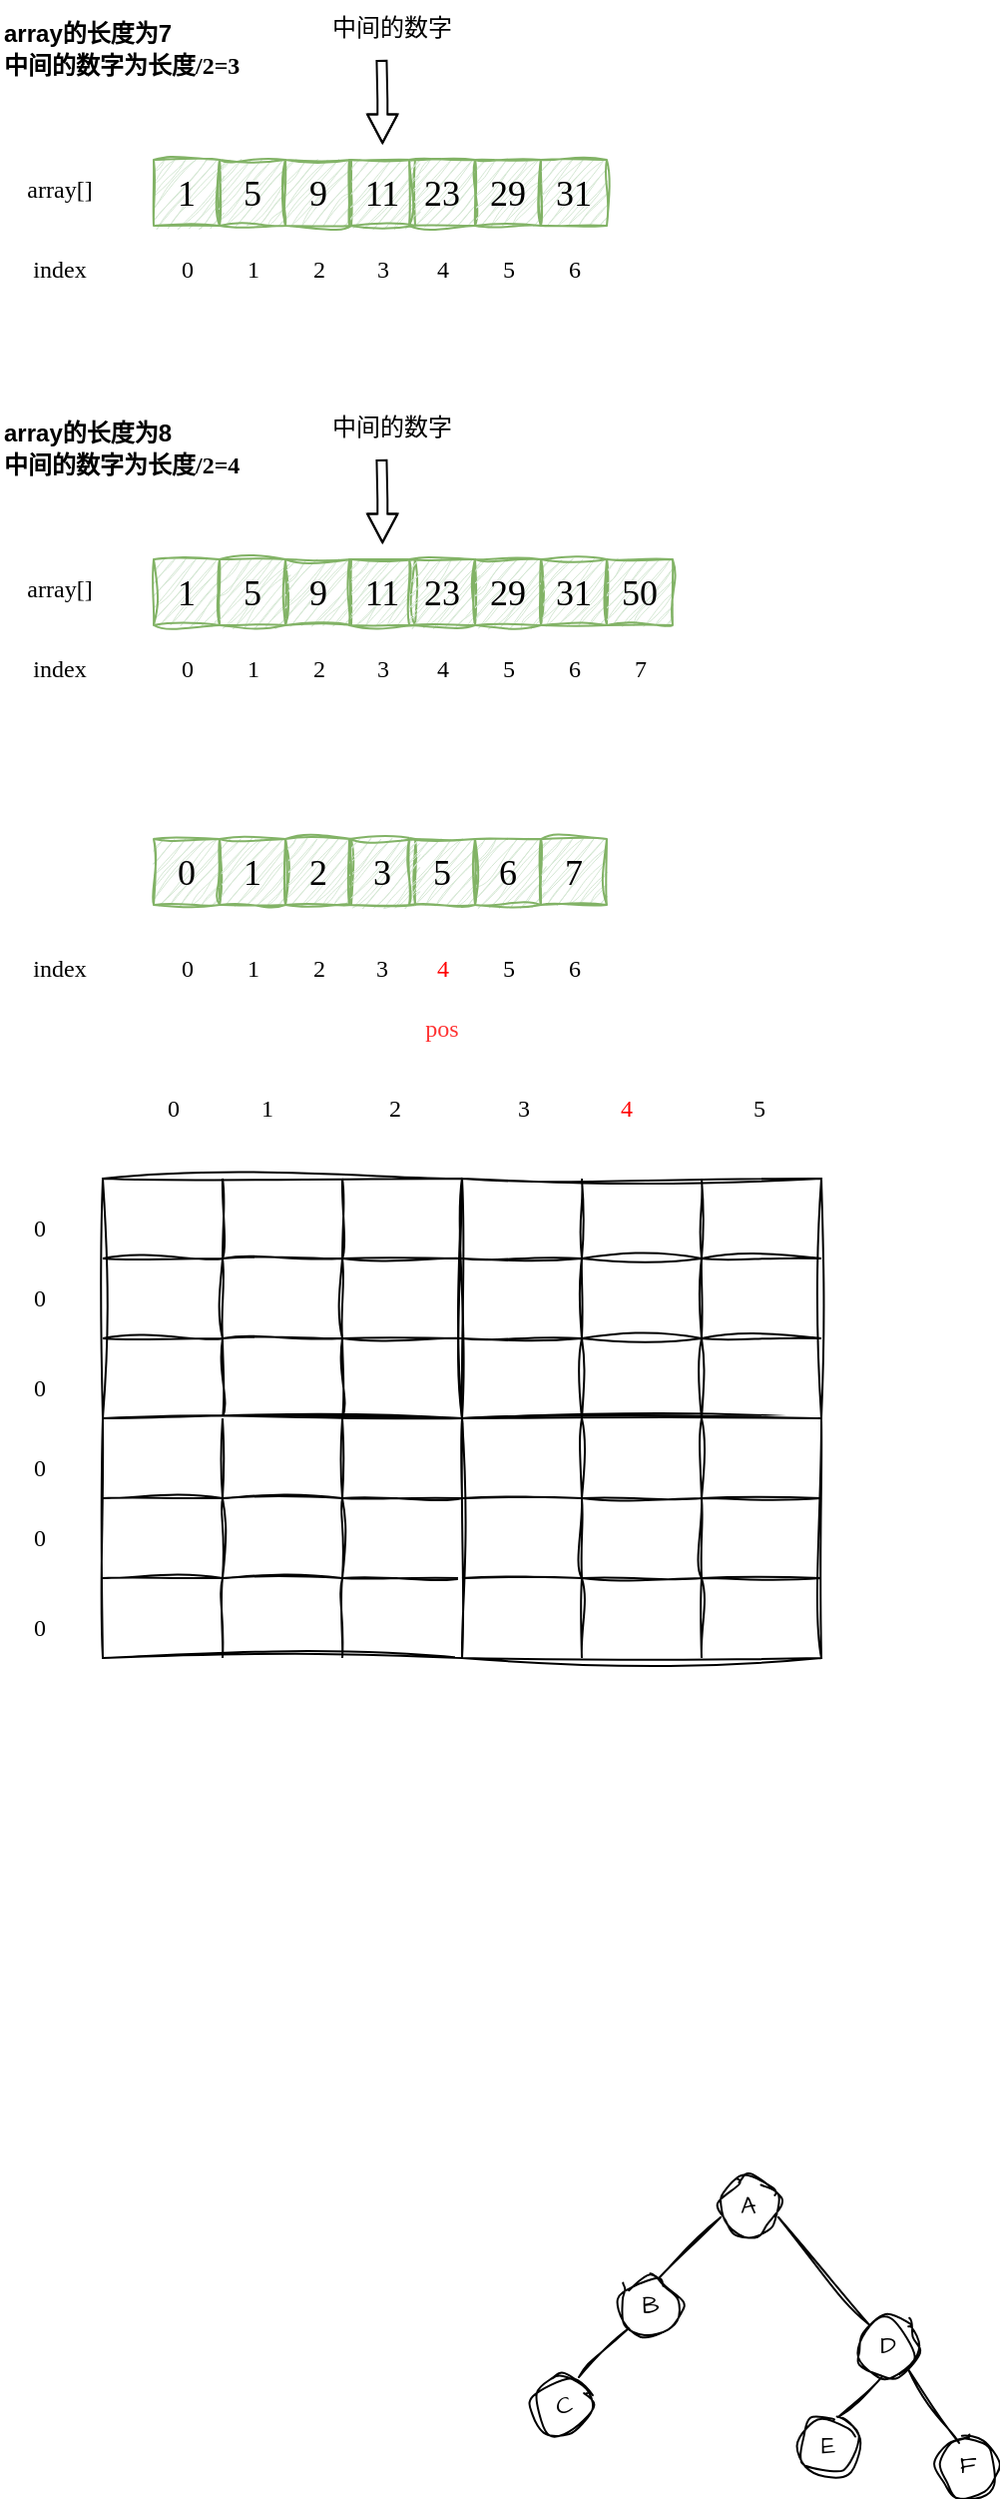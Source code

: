 <mxfile version="24.7.6">
  <diagram name="第 1 页" id="GiGbnIVxxNEOi2oPHxmY">
    <mxGraphModel dx="835" dy="451" grid="1" gridSize="10" guides="1" tooltips="1" connect="1" arrows="1" fold="1" page="1" pageScale="1" pageWidth="1200" pageHeight="1920" math="0" shadow="0">
      <root>
        <mxCell id="0" />
        <mxCell id="1" parent="0" />
        <mxCell id="qmJgbEEA-6HFDCWvNIaT-1" value="&lt;p&gt;&lt;font face=&quot;Verdana&quot; style=&quot;font-size: 18px;&quot;&gt;1&lt;/font&gt;&lt;/p&gt;" style="text;strokeColor=#82b366;align=center;fillColor=#d5e8d4;html=1;verticalAlign=middle;whiteSpace=wrap;rounded=0;fontFamily=Architects Daughter;fontSource=https%3A%2F%2Ffonts.googleapis.com%2Fcss%3Ffamily%3DArchitects%2BDaughter;sketch=1;curveFitting=1;jiggle=2;shadow=0;strokeWidth=1;perimeterSpacing=0;" parent="1" vertex="1">
          <mxGeometry x="357" y="290" width="33" height="33" as="geometry" />
        </mxCell>
        <mxCell id="qmJgbEEA-6HFDCWvNIaT-2" value="&lt;font face=&quot;Verdana&quot; style=&quot;font-size: 18px;&quot;&gt;5&lt;/font&gt;" style="text;strokeColor=#82b366;align=center;fillColor=#d5e8d4;html=1;verticalAlign=middle;whiteSpace=wrap;rounded=0;fontFamily=Architects Daughter;fontSource=https%3A%2F%2Ffonts.googleapis.com%2Fcss%3Ffamily%3DArchitects%2BDaughter;sketch=1;curveFitting=1;jiggle=2;shadow=0;strokeWidth=1;perimeterSpacing=0;" parent="1" vertex="1">
          <mxGeometry x="390" y="290" width="33" height="33" as="geometry" />
        </mxCell>
        <mxCell id="qmJgbEEA-6HFDCWvNIaT-3" value="&lt;span style=&quot;font-size: 18px;&quot;&gt;&lt;font face=&quot;Verdana&quot;&gt;9&lt;/font&gt;&lt;/span&gt;" style="text;strokeColor=#82b366;align=center;fillColor=#d5e8d4;html=1;verticalAlign=middle;whiteSpace=wrap;rounded=0;fontFamily=Architects Daughter;fontSource=https%3A%2F%2Ffonts.googleapis.com%2Fcss%3Ffamily%3DArchitects%2BDaughter;sketch=1;curveFitting=1;jiggle=2;shadow=0;strokeWidth=1;perimeterSpacing=0;" parent="1" vertex="1">
          <mxGeometry x="423" y="290" width="33" height="33" as="geometry" />
        </mxCell>
        <mxCell id="qmJgbEEA-6HFDCWvNIaT-4" value="&lt;font face=&quot;Verdana&quot; style=&quot;font-size: 18px;&quot;&gt;11&lt;/font&gt;" style="text;strokeColor=#82b366;align=center;fillColor=#d5e8d4;html=1;verticalAlign=middle;whiteSpace=wrap;rounded=0;fontFamily=Architects Daughter;fontSource=https%3A%2F%2Ffonts.googleapis.com%2Fcss%3Ffamily%3DArchitects%2BDaughter;sketch=1;curveFitting=1;jiggle=2;shadow=0;strokeWidth=1;perimeterSpacing=0;" parent="1" vertex="1">
          <mxGeometry x="455" y="290" width="33" height="33" as="geometry" />
        </mxCell>
        <mxCell id="qmJgbEEA-6HFDCWvNIaT-5" value="&lt;font face=&quot;Verdana&quot; style=&quot;font-size: 18px;&quot;&gt;23&lt;/font&gt;" style="text;strokeColor=#82b366;align=center;fillColor=#d5e8d4;html=1;verticalAlign=middle;whiteSpace=wrap;rounded=0;fontFamily=Architects Daughter;fontSource=https%3A%2F%2Ffonts.googleapis.com%2Fcss%3Ffamily%3DArchitects%2BDaughter;sketch=1;curveFitting=1;jiggle=2;shadow=0;strokeWidth=1;perimeterSpacing=0;" parent="1" vertex="1">
          <mxGeometry x="485" y="290" width="33" height="33" as="geometry" />
        </mxCell>
        <mxCell id="qmJgbEEA-6HFDCWvNIaT-7" value="&lt;font face=&quot;Verdana&quot;&gt;array[]&lt;/font&gt;" style="text;strokeColor=none;align=center;fillColor=none;html=1;verticalAlign=middle;whiteSpace=wrap;rounded=0;fontFamily=Architects Daughter;fontSource=https%3A%2F%2Ffonts.googleapis.com%2Fcss%3Ffamily%3DArchitects%2BDaughter;" parent="1" vertex="1">
          <mxGeometry x="280" y="290" width="60" height="30" as="geometry" />
        </mxCell>
        <mxCell id="qmJgbEEA-6HFDCWvNIaT-11" value="&lt;font face=&quot;Verdana&quot;&gt;index&lt;/font&gt;" style="text;strokeColor=none;align=center;fillColor=none;html=1;verticalAlign=middle;whiteSpace=wrap;rounded=0;fontFamily=Architects Daughter;fontSource=https%3A%2F%2Ffonts.googleapis.com%2Fcss%3Ffamily%3DArchitects%2BDaughter;" parent="1" vertex="1">
          <mxGeometry x="280" y="330" width="60" height="30" as="geometry" />
        </mxCell>
        <mxCell id="qmJgbEEA-6HFDCWvNIaT-12" value="&lt;font face=&quot;Verdana&quot;&gt;0&lt;/font&gt;" style="text;strokeColor=none;align=center;fillColor=none;html=1;verticalAlign=middle;whiteSpace=wrap;rounded=0;fontFamily=Architects Daughter;fontSource=https%3A%2F%2Ffonts.googleapis.com%2Fcss%3Ffamily%3DArchitects%2BDaughter;" parent="1" vertex="1">
          <mxGeometry x="363.5" y="330" width="20" height="30" as="geometry" />
        </mxCell>
        <mxCell id="qmJgbEEA-6HFDCWvNIaT-13" value="&lt;font face=&quot;Verdana&quot;&gt;1&lt;/font&gt;" style="text;strokeColor=none;align=center;fillColor=none;html=1;verticalAlign=middle;whiteSpace=wrap;rounded=0;fontFamily=Architects Daughter;fontSource=https%3A%2F%2Ffonts.googleapis.com%2Fcss%3Ffamily%3DArchitects%2BDaughter;" parent="1" vertex="1">
          <mxGeometry x="396.5" y="330" width="20" height="30" as="geometry" />
        </mxCell>
        <mxCell id="qmJgbEEA-6HFDCWvNIaT-14" value="&lt;font face=&quot;Verdana&quot;&gt;2&lt;/font&gt;" style="text;strokeColor=none;align=center;fillColor=none;html=1;verticalAlign=middle;whiteSpace=wrap;rounded=0;fontFamily=Architects Daughter;fontSource=https%3A%2F%2Ffonts.googleapis.com%2Fcss%3Ffamily%3DArchitects%2BDaughter;" parent="1" vertex="1">
          <mxGeometry x="429.5" y="330" width="20" height="30" as="geometry" />
        </mxCell>
        <mxCell id="qmJgbEEA-6HFDCWvNIaT-15" value="&lt;font face=&quot;Verdana&quot;&gt;3&lt;/font&gt;" style="text;strokeColor=none;align=center;fillColor=none;html=1;verticalAlign=middle;whiteSpace=wrap;rounded=0;fontFamily=Architects Daughter;fontSource=https%3A%2F%2Ffonts.googleapis.com%2Fcss%3Ffamily%3DArchitects%2BDaughter;" parent="1" vertex="1">
          <mxGeometry x="461.5" y="330" width="20" height="30" as="geometry" />
        </mxCell>
        <mxCell id="qmJgbEEA-6HFDCWvNIaT-16" value="&lt;font face=&quot;Verdana&quot;&gt;4&lt;/font&gt;" style="text;strokeColor=none;align=center;fillColor=none;html=1;verticalAlign=middle;whiteSpace=wrap;rounded=0;fontFamily=Architects Daughter;fontSource=https%3A%2F%2Ffonts.googleapis.com%2Fcss%3Ffamily%3DArchitects%2BDaughter;" parent="1" vertex="1">
          <mxGeometry x="491.5" y="330" width="20" height="30" as="geometry" />
        </mxCell>
        <mxCell id="qmJgbEEA-6HFDCWvNIaT-17" value="&lt;font face=&quot;Verdana&quot; style=&quot;font-size: 18px;&quot;&gt;29&lt;/font&gt;" style="text;strokeColor=#82b366;align=center;fillColor=#d5e8d4;html=1;verticalAlign=middle;whiteSpace=wrap;rounded=0;fontFamily=Architects Daughter;fontSource=https%3A%2F%2Ffonts.googleapis.com%2Fcss%3Ffamily%3DArchitects%2BDaughter;sketch=1;curveFitting=1;jiggle=2;shadow=0;strokeWidth=1;perimeterSpacing=0;" parent="1" vertex="1">
          <mxGeometry x="518" y="290" width="33" height="33" as="geometry" />
        </mxCell>
        <mxCell id="qmJgbEEA-6HFDCWvNIaT-18" value="&lt;font face=&quot;Verdana&quot; style=&quot;font-size: 18px;&quot;&gt;31&lt;/font&gt;" style="text;strokeColor=#82b366;align=center;fillColor=#d5e8d4;html=1;verticalAlign=middle;whiteSpace=wrap;rounded=0;fontFamily=Architects Daughter;fontSource=https%3A%2F%2Ffonts.googleapis.com%2Fcss%3Ffamily%3DArchitects%2BDaughter;sketch=1;curveFitting=1;jiggle=2;shadow=0;strokeWidth=1;perimeterSpacing=0;" parent="1" vertex="1">
          <mxGeometry x="551" y="290" width="33" height="33" as="geometry" />
        </mxCell>
        <mxCell id="qmJgbEEA-6HFDCWvNIaT-19" value="&lt;font face=&quot;Verdana&quot;&gt;5&lt;/font&gt;" style="text;strokeColor=none;align=center;fillColor=none;html=1;verticalAlign=middle;whiteSpace=wrap;rounded=0;fontFamily=Architects Daughter;fontSource=https%3A%2F%2Ffonts.googleapis.com%2Fcss%3Ffamily%3DArchitects%2BDaughter;" parent="1" vertex="1">
          <mxGeometry x="524.5" y="330" width="20" height="30" as="geometry" />
        </mxCell>
        <mxCell id="qmJgbEEA-6HFDCWvNIaT-20" value="&lt;font face=&quot;Verdana&quot;&gt;6&lt;/font&gt;" style="text;strokeColor=none;align=center;fillColor=none;html=1;verticalAlign=middle;whiteSpace=wrap;rounded=0;fontFamily=Architects Daughter;fontSource=https%3A%2F%2Ffonts.googleapis.com%2Fcss%3Ffamily%3DArchitects%2BDaughter;" parent="1" vertex="1">
          <mxGeometry x="557.5" y="330" width="20" height="30" as="geometry" />
        </mxCell>
        <mxCell id="qmJgbEEA-6HFDCWvNIaT-22" value="" style="edgeStyle=none;orthogonalLoop=1;jettySize=auto;html=1;rounded=0;hachureGap=4;fontFamily=Architects Daughter;fontSource=https%3A%2F%2Ffonts.googleapis.com%2Fcss%3Ffamily%3DArchitects%2BDaughter;shape=flexArrow;strokeWidth=1;startSize=6;width=5;endWidth=9.143;endSize=4.429;" parent="1" edge="1">
          <mxGeometry width="80" relative="1" as="geometry">
            <mxPoint x="471.21" y="240" as="sourcePoint" />
            <mxPoint x="471.63" y="282" as="targetPoint" />
            <Array as="points">
              <mxPoint x="471.63" y="260" />
            </Array>
          </mxGeometry>
        </mxCell>
        <mxCell id="qmJgbEEA-6HFDCWvNIaT-23" value="&lt;font face=&quot;Helvetica&quot;&gt;&lt;b&gt;array的长度为7&lt;/b&gt;&lt;/font&gt;&lt;div&gt;&lt;font face=&quot;KrI_lS5NUkX_QAPPxGg9&quot;&gt;&lt;b&gt;中间的数字为长度/2=3&lt;/b&gt;&lt;/font&gt;&lt;/div&gt;" style="text;strokeColor=none;align=left;fillColor=none;html=1;verticalAlign=middle;whiteSpace=wrap;rounded=0;fontFamily=Architects Daughter;fontSource=https%3A%2F%2Ffonts.googleapis.com%2Fcss%3Ffamily%3DArchitects%2BDaughter;" parent="1" vertex="1">
          <mxGeometry x="280" y="220" width="148.5" height="30" as="geometry" />
        </mxCell>
        <mxCell id="qmJgbEEA-6HFDCWvNIaT-24" value="&lt;font face=&quot;Courier New&quot;&gt;中间的数字&lt;/font&gt;" style="text;strokeColor=none;align=center;fillColor=none;html=1;verticalAlign=middle;whiteSpace=wrap;rounded=0;fontFamily=Architects Daughter;fontSource=https%3A%2F%2Ffonts.googleapis.com%2Fcss%3Ffamily%3DArchitects%2BDaughter;" parent="1" vertex="1">
          <mxGeometry x="441.5" y="210" width="68.5" height="30" as="geometry" />
        </mxCell>
        <mxCell id="qmJgbEEA-6HFDCWvNIaT-25" value="&lt;p&gt;&lt;font face=&quot;Verdana&quot; style=&quot;font-size: 18px;&quot;&gt;1&lt;/font&gt;&lt;/p&gt;" style="text;strokeColor=#82b366;align=center;fillColor=#d5e8d4;html=1;verticalAlign=middle;whiteSpace=wrap;rounded=0;fontFamily=Architects Daughter;fontSource=https%3A%2F%2Ffonts.googleapis.com%2Fcss%3Ffamily%3DArchitects%2BDaughter;sketch=1;curveFitting=1;jiggle=2;shadow=0;strokeWidth=1;perimeterSpacing=0;" parent="1" vertex="1">
          <mxGeometry x="357" y="490" width="33" height="33" as="geometry" />
        </mxCell>
        <mxCell id="qmJgbEEA-6HFDCWvNIaT-26" value="&lt;font face=&quot;Verdana&quot; style=&quot;font-size: 18px;&quot;&gt;5&lt;/font&gt;" style="text;strokeColor=#82b366;align=center;fillColor=#d5e8d4;html=1;verticalAlign=middle;whiteSpace=wrap;rounded=0;fontFamily=Architects Daughter;fontSource=https%3A%2F%2Ffonts.googleapis.com%2Fcss%3Ffamily%3DArchitects%2BDaughter;sketch=1;curveFitting=1;jiggle=2;shadow=0;strokeWidth=1;perimeterSpacing=0;" parent="1" vertex="1">
          <mxGeometry x="390" y="490" width="33" height="33" as="geometry" />
        </mxCell>
        <mxCell id="qmJgbEEA-6HFDCWvNIaT-27" value="&lt;span style=&quot;font-size: 18px;&quot;&gt;&lt;font face=&quot;Verdana&quot;&gt;9&lt;/font&gt;&lt;/span&gt;" style="text;strokeColor=#82b366;align=center;fillColor=#d5e8d4;html=1;verticalAlign=middle;whiteSpace=wrap;rounded=0;fontFamily=Architects Daughter;fontSource=https%3A%2F%2Ffonts.googleapis.com%2Fcss%3Ffamily%3DArchitects%2BDaughter;sketch=1;curveFitting=1;jiggle=2;shadow=0;strokeWidth=1;perimeterSpacing=0;" parent="1" vertex="1">
          <mxGeometry x="423" y="490" width="33" height="33" as="geometry" />
        </mxCell>
        <mxCell id="qmJgbEEA-6HFDCWvNIaT-28" value="&lt;font face=&quot;Verdana&quot; style=&quot;font-size: 18px;&quot;&gt;11&lt;/font&gt;" style="text;strokeColor=#82b366;align=center;fillColor=#d5e8d4;html=1;verticalAlign=middle;whiteSpace=wrap;rounded=0;fontFamily=Architects Daughter;fontSource=https%3A%2F%2Ffonts.googleapis.com%2Fcss%3Ffamily%3DArchitects%2BDaughter;sketch=1;curveFitting=1;jiggle=2;shadow=0;strokeWidth=1;perimeterSpacing=0;" parent="1" vertex="1">
          <mxGeometry x="455" y="490" width="33" height="33" as="geometry" />
        </mxCell>
        <mxCell id="qmJgbEEA-6HFDCWvNIaT-29" value="&lt;font face=&quot;Verdana&quot; style=&quot;font-size: 18px;&quot;&gt;23&lt;/font&gt;" style="text;strokeColor=#82b366;align=center;fillColor=#d5e8d4;html=1;verticalAlign=middle;whiteSpace=wrap;rounded=0;fontFamily=Architects Daughter;fontSource=https%3A%2F%2Ffonts.googleapis.com%2Fcss%3Ffamily%3DArchitects%2BDaughter;sketch=1;curveFitting=1;jiggle=2;shadow=0;strokeWidth=1;perimeterSpacing=0;" parent="1" vertex="1">
          <mxGeometry x="485" y="490" width="33" height="33" as="geometry" />
        </mxCell>
        <mxCell id="qmJgbEEA-6HFDCWvNIaT-30" value="&lt;font face=&quot;Verdana&quot;&gt;array[]&lt;/font&gt;" style="text;strokeColor=none;align=center;fillColor=none;html=1;verticalAlign=middle;whiteSpace=wrap;rounded=0;fontFamily=Architects Daughter;fontSource=https%3A%2F%2Ffonts.googleapis.com%2Fcss%3Ffamily%3DArchitects%2BDaughter;" parent="1" vertex="1">
          <mxGeometry x="280" y="490" width="60" height="30" as="geometry" />
        </mxCell>
        <mxCell id="qmJgbEEA-6HFDCWvNIaT-31" value="&lt;font face=&quot;Verdana&quot;&gt;index&lt;/font&gt;" style="text;strokeColor=none;align=center;fillColor=none;html=1;verticalAlign=middle;whiteSpace=wrap;rounded=0;fontFamily=Architects Daughter;fontSource=https%3A%2F%2Ffonts.googleapis.com%2Fcss%3Ffamily%3DArchitects%2BDaughter;" parent="1" vertex="1">
          <mxGeometry x="280" y="530" width="60" height="30" as="geometry" />
        </mxCell>
        <mxCell id="qmJgbEEA-6HFDCWvNIaT-32" value="&lt;font face=&quot;Verdana&quot;&gt;0&lt;/font&gt;" style="text;strokeColor=none;align=center;fillColor=none;html=1;verticalAlign=middle;whiteSpace=wrap;rounded=0;fontFamily=Architects Daughter;fontSource=https%3A%2F%2Ffonts.googleapis.com%2Fcss%3Ffamily%3DArchitects%2BDaughter;" parent="1" vertex="1">
          <mxGeometry x="363.5" y="530" width="20" height="30" as="geometry" />
        </mxCell>
        <mxCell id="qmJgbEEA-6HFDCWvNIaT-33" value="&lt;font face=&quot;Verdana&quot;&gt;1&lt;/font&gt;" style="text;strokeColor=none;align=center;fillColor=none;html=1;verticalAlign=middle;whiteSpace=wrap;rounded=0;fontFamily=Architects Daughter;fontSource=https%3A%2F%2Ffonts.googleapis.com%2Fcss%3Ffamily%3DArchitects%2BDaughter;" parent="1" vertex="1">
          <mxGeometry x="396.5" y="530" width="20" height="30" as="geometry" />
        </mxCell>
        <mxCell id="qmJgbEEA-6HFDCWvNIaT-34" value="&lt;font face=&quot;Verdana&quot;&gt;2&lt;/font&gt;" style="text;strokeColor=none;align=center;fillColor=none;html=1;verticalAlign=middle;whiteSpace=wrap;rounded=0;fontFamily=Architects Daughter;fontSource=https%3A%2F%2Ffonts.googleapis.com%2Fcss%3Ffamily%3DArchitects%2BDaughter;" parent="1" vertex="1">
          <mxGeometry x="429.5" y="530" width="20" height="30" as="geometry" />
        </mxCell>
        <mxCell id="qmJgbEEA-6HFDCWvNIaT-35" value="&lt;font face=&quot;Verdana&quot;&gt;3&lt;/font&gt;" style="text;strokeColor=none;align=center;fillColor=none;html=1;verticalAlign=middle;whiteSpace=wrap;rounded=0;fontFamily=Architects Daughter;fontSource=https%3A%2F%2Ffonts.googleapis.com%2Fcss%3Ffamily%3DArchitects%2BDaughter;" parent="1" vertex="1">
          <mxGeometry x="461.5" y="530" width="20" height="30" as="geometry" />
        </mxCell>
        <mxCell id="qmJgbEEA-6HFDCWvNIaT-36" value="&lt;font face=&quot;Verdana&quot;&gt;4&lt;/font&gt;" style="text;strokeColor=none;align=center;fillColor=none;html=1;verticalAlign=middle;whiteSpace=wrap;rounded=0;fontFamily=Architects Daughter;fontSource=https%3A%2F%2Ffonts.googleapis.com%2Fcss%3Ffamily%3DArchitects%2BDaughter;" parent="1" vertex="1">
          <mxGeometry x="491.5" y="530" width="20" height="30" as="geometry" />
        </mxCell>
        <mxCell id="qmJgbEEA-6HFDCWvNIaT-37" value="&lt;font face=&quot;Verdana&quot; style=&quot;font-size: 18px;&quot;&gt;29&lt;/font&gt;" style="text;strokeColor=#82b366;align=center;fillColor=#d5e8d4;html=1;verticalAlign=middle;whiteSpace=wrap;rounded=0;fontFamily=Architects Daughter;fontSource=https%3A%2F%2Ffonts.googleapis.com%2Fcss%3Ffamily%3DArchitects%2BDaughter;sketch=1;curveFitting=1;jiggle=2;shadow=0;strokeWidth=1;perimeterSpacing=0;" parent="1" vertex="1">
          <mxGeometry x="518" y="490" width="33" height="33" as="geometry" />
        </mxCell>
        <mxCell id="qmJgbEEA-6HFDCWvNIaT-38" value="&lt;font face=&quot;Verdana&quot; style=&quot;font-size: 18px;&quot;&gt;31&lt;/font&gt;" style="text;strokeColor=#82b366;align=center;fillColor=#d5e8d4;html=1;verticalAlign=middle;whiteSpace=wrap;rounded=0;fontFamily=Architects Daughter;fontSource=https%3A%2F%2Ffonts.googleapis.com%2Fcss%3Ffamily%3DArchitects%2BDaughter;sketch=1;curveFitting=1;jiggle=2;shadow=0;strokeWidth=1;perimeterSpacing=0;" parent="1" vertex="1">
          <mxGeometry x="551" y="490" width="33" height="33" as="geometry" />
        </mxCell>
        <mxCell id="qmJgbEEA-6HFDCWvNIaT-39" value="&lt;font face=&quot;Verdana&quot;&gt;5&lt;/font&gt;" style="text;strokeColor=none;align=center;fillColor=none;html=1;verticalAlign=middle;whiteSpace=wrap;rounded=0;fontFamily=Architects Daughter;fontSource=https%3A%2F%2Ffonts.googleapis.com%2Fcss%3Ffamily%3DArchitects%2BDaughter;" parent="1" vertex="1">
          <mxGeometry x="524.5" y="530" width="20" height="30" as="geometry" />
        </mxCell>
        <mxCell id="qmJgbEEA-6HFDCWvNIaT-40" value="&lt;font face=&quot;Verdana&quot;&gt;6&lt;/font&gt;" style="text;strokeColor=none;align=center;fillColor=none;html=1;verticalAlign=middle;whiteSpace=wrap;rounded=0;fontFamily=Architects Daughter;fontSource=https%3A%2F%2Ffonts.googleapis.com%2Fcss%3Ffamily%3DArchitects%2BDaughter;" parent="1" vertex="1">
          <mxGeometry x="557.5" y="530" width="20" height="30" as="geometry" />
        </mxCell>
        <mxCell id="qmJgbEEA-6HFDCWvNIaT-41" value="" style="edgeStyle=none;orthogonalLoop=1;jettySize=auto;html=1;rounded=0;hachureGap=4;fontFamily=Architects Daughter;fontSource=https%3A%2F%2Ffonts.googleapis.com%2Fcss%3Ffamily%3DArchitects%2BDaughter;shape=flexArrow;strokeWidth=1;startSize=6;width=5;endWidth=9.143;endSize=4.429;" parent="1" edge="1">
          <mxGeometry width="80" relative="1" as="geometry">
            <mxPoint x="471.21" y="440" as="sourcePoint" />
            <mxPoint x="471.63" y="482" as="targetPoint" />
            <Array as="points">
              <mxPoint x="471.63" y="460" />
            </Array>
          </mxGeometry>
        </mxCell>
        <mxCell id="qmJgbEEA-6HFDCWvNIaT-42" value="&lt;font face=&quot;Helvetica&quot;&gt;&lt;b&gt;array的长度为8&lt;/b&gt;&lt;/font&gt;&lt;div&gt;&lt;font face=&quot;KrI_lS5NUkX_QAPPxGg9&quot;&gt;&lt;b&gt;中间的数字为长度/2=4&lt;/b&gt;&lt;/font&gt;&lt;/div&gt;" style="text;strokeColor=none;align=left;fillColor=none;html=1;verticalAlign=middle;whiteSpace=wrap;rounded=0;fontFamily=Architects Daughter;fontSource=https%3A%2F%2Ffonts.googleapis.com%2Fcss%3Ffamily%3DArchitects%2BDaughter;" parent="1" vertex="1">
          <mxGeometry x="280" y="420" width="148.5" height="30" as="geometry" />
        </mxCell>
        <mxCell id="qmJgbEEA-6HFDCWvNIaT-43" value="&lt;font face=&quot;Courier New&quot;&gt;中间的数字&lt;/font&gt;" style="text;strokeColor=none;align=center;fillColor=none;html=1;verticalAlign=middle;whiteSpace=wrap;rounded=0;fontFamily=Architects Daughter;fontSource=https%3A%2F%2Ffonts.googleapis.com%2Fcss%3Ffamily%3DArchitects%2BDaughter;" parent="1" vertex="1">
          <mxGeometry x="441.5" y="410" width="68.5" height="30" as="geometry" />
        </mxCell>
        <mxCell id="qmJgbEEA-6HFDCWvNIaT-44" value="&lt;font face=&quot;Verdana&quot; style=&quot;font-size: 18px;&quot;&gt;50&lt;/font&gt;" style="text;strokeColor=#82b366;align=center;fillColor=#d5e8d4;html=1;verticalAlign=middle;whiteSpace=wrap;rounded=0;fontFamily=Architects Daughter;fontSource=https%3A%2F%2Ffonts.googleapis.com%2Fcss%3Ffamily%3DArchitects%2BDaughter;sketch=1;curveFitting=1;jiggle=2;shadow=0;strokeWidth=1;perimeterSpacing=0;" parent="1" vertex="1">
          <mxGeometry x="584" y="490" width="33" height="33" as="geometry" />
        </mxCell>
        <mxCell id="qmJgbEEA-6HFDCWvNIaT-45" value="&lt;font face=&quot;Verdana&quot;&gt;7&lt;/font&gt;" style="text;strokeColor=none;align=center;fillColor=none;html=1;verticalAlign=middle;whiteSpace=wrap;rounded=0;fontFamily=Architects Daughter;fontSource=https%3A%2F%2Ffonts.googleapis.com%2Fcss%3Ffamily%3DArchitects%2BDaughter;" parent="1" vertex="1">
          <mxGeometry x="590.5" y="530" width="20" height="30" as="geometry" />
        </mxCell>
        <mxCell id="fSu_mUGJPaRnAbKejhm9-9" value="&lt;p&gt;&lt;font face=&quot;Verdana&quot; style=&quot;font-size: 18px;&quot;&gt;0&lt;/font&gt;&lt;/p&gt;" style="text;strokeColor=#82b366;align=center;fillColor=#d5e8d4;html=1;verticalAlign=middle;whiteSpace=wrap;rounded=0;fontFamily=Architects Daughter;fontSource=https%3A%2F%2Ffonts.googleapis.com%2Fcss%3Ffamily%3DArchitects%2BDaughter;sketch=1;curveFitting=1;jiggle=2;shadow=0;strokeWidth=1;perimeterSpacing=0;" parent="1" vertex="1">
          <mxGeometry x="357" y="630" width="33" height="33" as="geometry" />
        </mxCell>
        <mxCell id="fSu_mUGJPaRnAbKejhm9-10" value="&lt;font face=&quot;Verdana&quot; style=&quot;font-size: 18px;&quot;&gt;1&lt;/font&gt;" style="text;strokeColor=#82b366;align=center;fillColor=#d5e8d4;html=1;verticalAlign=middle;whiteSpace=wrap;rounded=0;fontFamily=Architects Daughter;fontSource=https%3A%2F%2Ffonts.googleapis.com%2Fcss%3Ffamily%3DArchitects%2BDaughter;sketch=1;curveFitting=1;jiggle=2;shadow=0;strokeWidth=1;perimeterSpacing=0;" parent="1" vertex="1">
          <mxGeometry x="390" y="630" width="33" height="33" as="geometry" />
        </mxCell>
        <mxCell id="fSu_mUGJPaRnAbKejhm9-11" value="&lt;span style=&quot;font-size: 18px;&quot;&gt;&lt;font face=&quot;Verdana&quot;&gt;2&lt;/font&gt;&lt;/span&gt;" style="text;strokeColor=#82b366;align=center;fillColor=#d5e8d4;html=1;verticalAlign=middle;whiteSpace=wrap;rounded=0;fontFamily=Architects Daughter;fontSource=https%3A%2F%2Ffonts.googleapis.com%2Fcss%3Ffamily%3DArchitects%2BDaughter;sketch=1;curveFitting=1;jiggle=2;shadow=0;strokeWidth=1;perimeterSpacing=0;" parent="1" vertex="1">
          <mxGeometry x="423" y="630" width="33" height="33" as="geometry" />
        </mxCell>
        <mxCell id="fSu_mUGJPaRnAbKejhm9-12" value="&lt;font face=&quot;Verdana&quot; style=&quot;font-size: 18px;&quot;&gt;3&lt;/font&gt;" style="text;strokeColor=#82b366;align=center;fillColor=#d5e8d4;html=1;verticalAlign=middle;whiteSpace=wrap;rounded=0;fontFamily=Architects Daughter;fontSource=https%3A%2F%2Ffonts.googleapis.com%2Fcss%3Ffamily%3DArchitects%2BDaughter;sketch=1;curveFitting=1;jiggle=2;shadow=0;strokeWidth=1;perimeterSpacing=0;" parent="1" vertex="1">
          <mxGeometry x="455" y="630" width="33" height="33" as="geometry" />
        </mxCell>
        <mxCell id="fSu_mUGJPaRnAbKejhm9-13" value="&lt;font face=&quot;Verdana&quot; style=&quot;font-size: 18px;&quot;&gt;5&lt;/font&gt;" style="text;strokeColor=#82b366;align=center;fillColor=#d5e8d4;html=1;verticalAlign=middle;whiteSpace=wrap;rounded=0;fontFamily=Architects Daughter;fontSource=https%3A%2F%2Ffonts.googleapis.com%2Fcss%3Ffamily%3DArchitects%2BDaughter;sketch=1;curveFitting=1;jiggle=2;shadow=0;strokeWidth=1;perimeterSpacing=0;" parent="1" vertex="1">
          <mxGeometry x="485" y="630" width="33" height="33" as="geometry" />
        </mxCell>
        <mxCell id="fSu_mUGJPaRnAbKejhm9-14" value="&lt;font face=&quot;Verdana&quot; style=&quot;font-size: 18px;&quot;&gt;6&lt;/font&gt;" style="text;strokeColor=#82b366;align=center;fillColor=#d5e8d4;html=1;verticalAlign=middle;whiteSpace=wrap;rounded=0;fontFamily=Architects Daughter;fontSource=https%3A%2F%2Ffonts.googleapis.com%2Fcss%3Ffamily%3DArchitects%2BDaughter;sketch=1;curveFitting=1;jiggle=2;shadow=0;strokeWidth=1;perimeterSpacing=0;" parent="1" vertex="1">
          <mxGeometry x="518" y="630" width="33" height="33" as="geometry" />
        </mxCell>
        <mxCell id="fSu_mUGJPaRnAbKejhm9-15" value="&lt;font face=&quot;Verdana&quot; style=&quot;font-size: 18px;&quot;&gt;7&lt;/font&gt;" style="text;strokeColor=#82b366;align=center;fillColor=#d5e8d4;html=1;verticalAlign=middle;whiteSpace=wrap;rounded=0;fontFamily=Architects Daughter;fontSource=https%3A%2F%2Ffonts.googleapis.com%2Fcss%3Ffamily%3DArchitects%2BDaughter;sketch=1;curveFitting=1;jiggle=2;shadow=0;strokeWidth=1;perimeterSpacing=0;" parent="1" vertex="1">
          <mxGeometry x="551" y="630" width="33" height="33" as="geometry" />
        </mxCell>
        <mxCell id="fSu_mUGJPaRnAbKejhm9-17" value="&lt;font face=&quot;Verdana&quot;&gt;index&lt;/font&gt;" style="text;strokeColor=none;align=center;fillColor=none;html=1;verticalAlign=middle;whiteSpace=wrap;rounded=0;fontFamily=Architects Daughter;fontSource=https%3A%2F%2Ffonts.googleapis.com%2Fcss%3Ffamily%3DArchitects%2BDaughter;" parent="1" vertex="1">
          <mxGeometry x="280" y="680" width="60" height="30" as="geometry" />
        </mxCell>
        <mxCell id="fSu_mUGJPaRnAbKejhm9-18" value="&lt;font face=&quot;Verdana&quot;&gt;0&lt;/font&gt;" style="text;strokeColor=none;align=center;fillColor=none;html=1;verticalAlign=middle;whiteSpace=wrap;rounded=0;fontFamily=Architects Daughter;fontSource=https%3A%2F%2Ffonts.googleapis.com%2Fcss%3Ffamily%3DArchitects%2BDaughter;" parent="1" vertex="1">
          <mxGeometry x="363.5" y="680" width="20" height="30" as="geometry" />
        </mxCell>
        <mxCell id="fSu_mUGJPaRnAbKejhm9-19" value="&lt;font face=&quot;Verdana&quot;&gt;1&lt;/font&gt;" style="text;strokeColor=none;align=center;fillColor=none;html=1;verticalAlign=middle;whiteSpace=wrap;rounded=0;fontFamily=Architects Daughter;fontSource=https%3A%2F%2Ffonts.googleapis.com%2Fcss%3Ffamily%3DArchitects%2BDaughter;" parent="1" vertex="1">
          <mxGeometry x="396.5" y="680" width="20" height="30" as="geometry" />
        </mxCell>
        <mxCell id="fSu_mUGJPaRnAbKejhm9-20" value="&lt;font face=&quot;Verdana&quot;&gt;2&lt;/font&gt;" style="text;strokeColor=none;align=center;fillColor=none;html=1;verticalAlign=middle;whiteSpace=wrap;rounded=0;fontFamily=Architects Daughter;fontSource=https%3A%2F%2Ffonts.googleapis.com%2Fcss%3Ffamily%3DArchitects%2BDaughter;" parent="1" vertex="1">
          <mxGeometry x="429.5" y="680" width="20" height="30" as="geometry" />
        </mxCell>
        <mxCell id="fSu_mUGJPaRnAbKejhm9-21" value="&lt;font face=&quot;Verdana&quot;&gt;3&lt;/font&gt;" style="text;strokeColor=none;align=center;fillColor=none;html=1;verticalAlign=middle;whiteSpace=wrap;rounded=0;fontFamily=Architects Daughter;fontSource=https%3A%2F%2Ffonts.googleapis.com%2Fcss%3Ffamily%3DArchitects%2BDaughter;" parent="1" vertex="1">
          <mxGeometry x="461.5" y="680" width="18.5" height="30" as="geometry" />
        </mxCell>
        <mxCell id="fSu_mUGJPaRnAbKejhm9-22" value="&lt;font color=&quot;#ff0000&quot; face=&quot;Verdana&quot;&gt;4&lt;/font&gt;" style="text;strokeColor=none;align=center;fillColor=none;html=1;verticalAlign=middle;whiteSpace=wrap;rounded=0;fontFamily=Architects Daughter;fontSource=https%3A%2F%2Ffonts.googleapis.com%2Fcss%3Ffamily%3DArchitects%2BDaughter;" parent="1" vertex="1">
          <mxGeometry x="491.5" y="680" width="20" height="30" as="geometry" />
        </mxCell>
        <mxCell id="fSu_mUGJPaRnAbKejhm9-23" value="&lt;font face=&quot;Verdana&quot;&gt;5&lt;/font&gt;" style="text;strokeColor=none;align=center;fillColor=none;html=1;verticalAlign=middle;whiteSpace=wrap;rounded=0;fontFamily=Architects Daughter;fontSource=https%3A%2F%2Ffonts.googleapis.com%2Fcss%3Ffamily%3DArchitects%2BDaughter;" parent="1" vertex="1">
          <mxGeometry x="524.5" y="680" width="20" height="30" as="geometry" />
        </mxCell>
        <mxCell id="fSu_mUGJPaRnAbKejhm9-24" value="&lt;font face=&quot;Verdana&quot;&gt;6&lt;/font&gt;" style="text;strokeColor=none;align=center;fillColor=none;html=1;verticalAlign=middle;whiteSpace=wrap;rounded=0;fontFamily=Architects Daughter;fontSource=https%3A%2F%2Ffonts.googleapis.com%2Fcss%3Ffamily%3DArchitects%2BDaughter;" parent="1" vertex="1">
          <mxGeometry x="557.5" y="680" width="20" height="30" as="geometry" />
        </mxCell>
        <mxCell id="fSu_mUGJPaRnAbKejhm9-27" value="&lt;font face=&quot;Verdana&quot; color=&quot;#ff3333&quot;&gt;pos&lt;/font&gt;" style="text;strokeColor=none;align=center;fillColor=none;html=1;verticalAlign=middle;whiteSpace=wrap;rounded=0;fontFamily=Architects Daughter;fontSource=https%3A%2F%2Ffonts.googleapis.com%2Fcss%3Ffamily%3DArchitects%2BDaughter;" parent="1" vertex="1">
          <mxGeometry x="467.25" y="710" width="68.5" height="30" as="geometry" />
        </mxCell>
        <mxCell id="ZeO_S6Ifk-VQ_fXQaw0C-1" value="" style="shape=table;startSize=0;container=1;collapsible=0;childLayout=tableLayout;fontSize=16;sketch=1;hachureGap=4;jiggle=2;curveFitting=1;fontFamily=Architects Daughter;fontSource=https%3A%2F%2Ffonts.googleapis.com%2Fcss%3Ffamily%3DArchitects%2BDaughter;" vertex="1" parent="1">
          <mxGeometry x="331.5" y="800" width="180" height="120" as="geometry" />
        </mxCell>
        <mxCell id="ZeO_S6Ifk-VQ_fXQaw0C-2" value="" style="shape=tableRow;horizontal=0;startSize=0;swimlaneHead=0;swimlaneBody=0;strokeColor=inherit;top=0;left=0;bottom=0;right=0;collapsible=0;dropTarget=0;fillColor=none;points=[[0,0.5],[1,0.5]];portConstraint=eastwest;fontSize=16;sketch=1;hachureGap=4;jiggle=2;curveFitting=1;fontFamily=Architects Daughter;fontSource=https%3A%2F%2Ffonts.googleapis.com%2Fcss%3Ffamily%3DArchitects%2BDaughter;" vertex="1" parent="ZeO_S6Ifk-VQ_fXQaw0C-1">
          <mxGeometry width="180" height="40" as="geometry" />
        </mxCell>
        <mxCell id="ZeO_S6Ifk-VQ_fXQaw0C-3" value="" style="shape=partialRectangle;html=1;whiteSpace=wrap;connectable=0;strokeColor=inherit;overflow=hidden;fillColor=none;top=0;left=0;bottom=0;right=0;pointerEvents=1;fontSize=16;sketch=1;hachureGap=4;jiggle=2;curveFitting=1;fontFamily=Architects Daughter;fontSource=https%3A%2F%2Ffonts.googleapis.com%2Fcss%3Ffamily%3DArchitects%2BDaughter;" vertex="1" parent="ZeO_S6Ifk-VQ_fXQaw0C-2">
          <mxGeometry width="60" height="40" as="geometry">
            <mxRectangle width="60" height="40" as="alternateBounds" />
          </mxGeometry>
        </mxCell>
        <mxCell id="ZeO_S6Ifk-VQ_fXQaw0C-4" value="" style="shape=partialRectangle;html=1;whiteSpace=wrap;connectable=0;strokeColor=inherit;overflow=hidden;fillColor=none;top=0;left=0;bottom=0;right=0;pointerEvents=1;fontSize=16;sketch=1;hachureGap=4;jiggle=2;curveFitting=1;fontFamily=Architects Daughter;fontSource=https%3A%2F%2Ffonts.googleapis.com%2Fcss%3Ffamily%3DArchitects%2BDaughter;" vertex="1" parent="ZeO_S6Ifk-VQ_fXQaw0C-2">
          <mxGeometry x="60" width="60" height="40" as="geometry">
            <mxRectangle width="60" height="40" as="alternateBounds" />
          </mxGeometry>
        </mxCell>
        <mxCell id="ZeO_S6Ifk-VQ_fXQaw0C-5" value="" style="shape=partialRectangle;html=1;whiteSpace=wrap;connectable=0;strokeColor=inherit;overflow=hidden;fillColor=none;top=0;left=0;bottom=0;right=0;pointerEvents=1;fontSize=16;sketch=1;hachureGap=4;jiggle=2;curveFitting=1;fontFamily=Architects Daughter;fontSource=https%3A%2F%2Ffonts.googleapis.com%2Fcss%3Ffamily%3DArchitects%2BDaughter;" vertex="1" parent="ZeO_S6Ifk-VQ_fXQaw0C-2">
          <mxGeometry x="120" width="60" height="40" as="geometry">
            <mxRectangle width="60" height="40" as="alternateBounds" />
          </mxGeometry>
        </mxCell>
        <mxCell id="ZeO_S6Ifk-VQ_fXQaw0C-6" value="" style="shape=tableRow;horizontal=0;startSize=0;swimlaneHead=0;swimlaneBody=0;strokeColor=inherit;top=0;left=0;bottom=0;right=0;collapsible=0;dropTarget=0;fillColor=none;points=[[0,0.5],[1,0.5]];portConstraint=eastwest;fontSize=16;sketch=1;hachureGap=4;jiggle=2;curveFitting=1;fontFamily=Architects Daughter;fontSource=https%3A%2F%2Ffonts.googleapis.com%2Fcss%3Ffamily%3DArchitects%2BDaughter;" vertex="1" parent="ZeO_S6Ifk-VQ_fXQaw0C-1">
          <mxGeometry y="40" width="180" height="40" as="geometry" />
        </mxCell>
        <mxCell id="ZeO_S6Ifk-VQ_fXQaw0C-7" value="" style="shape=partialRectangle;html=1;whiteSpace=wrap;connectable=0;strokeColor=inherit;overflow=hidden;fillColor=none;top=0;left=0;bottom=0;right=0;pointerEvents=1;fontSize=16;sketch=1;hachureGap=4;jiggle=2;curveFitting=1;fontFamily=Architects Daughter;fontSource=https%3A%2F%2Ffonts.googleapis.com%2Fcss%3Ffamily%3DArchitects%2BDaughter;" vertex="1" parent="ZeO_S6Ifk-VQ_fXQaw0C-6">
          <mxGeometry width="60" height="40" as="geometry">
            <mxRectangle width="60" height="40" as="alternateBounds" />
          </mxGeometry>
        </mxCell>
        <mxCell id="ZeO_S6Ifk-VQ_fXQaw0C-8" value="" style="shape=partialRectangle;html=1;whiteSpace=wrap;connectable=0;strokeColor=inherit;overflow=hidden;fillColor=none;top=0;left=0;bottom=0;right=0;pointerEvents=1;fontSize=16;sketch=1;hachureGap=4;jiggle=2;curveFitting=1;fontFamily=Architects Daughter;fontSource=https%3A%2F%2Ffonts.googleapis.com%2Fcss%3Ffamily%3DArchitects%2BDaughter;" vertex="1" parent="ZeO_S6Ifk-VQ_fXQaw0C-6">
          <mxGeometry x="60" width="60" height="40" as="geometry">
            <mxRectangle width="60" height="40" as="alternateBounds" />
          </mxGeometry>
        </mxCell>
        <mxCell id="ZeO_S6Ifk-VQ_fXQaw0C-9" value="" style="shape=partialRectangle;html=1;whiteSpace=wrap;connectable=0;strokeColor=inherit;overflow=hidden;fillColor=none;top=0;left=0;bottom=0;right=0;pointerEvents=1;fontSize=16;sketch=1;hachureGap=4;jiggle=2;curveFitting=1;fontFamily=Architects Daughter;fontSource=https%3A%2F%2Ffonts.googleapis.com%2Fcss%3Ffamily%3DArchitects%2BDaughter;" vertex="1" parent="ZeO_S6Ifk-VQ_fXQaw0C-6">
          <mxGeometry x="120" width="60" height="40" as="geometry">
            <mxRectangle width="60" height="40" as="alternateBounds" />
          </mxGeometry>
        </mxCell>
        <mxCell id="ZeO_S6Ifk-VQ_fXQaw0C-10" value="" style="shape=tableRow;horizontal=0;startSize=0;swimlaneHead=0;swimlaneBody=0;strokeColor=inherit;top=0;left=0;bottom=0;right=0;collapsible=0;dropTarget=0;fillColor=none;points=[[0,0.5],[1,0.5]];portConstraint=eastwest;fontSize=16;sketch=1;hachureGap=4;jiggle=2;curveFitting=1;fontFamily=Architects Daughter;fontSource=https%3A%2F%2Ffonts.googleapis.com%2Fcss%3Ffamily%3DArchitects%2BDaughter;" vertex="1" parent="ZeO_S6Ifk-VQ_fXQaw0C-1">
          <mxGeometry y="80" width="180" height="40" as="geometry" />
        </mxCell>
        <mxCell id="ZeO_S6Ifk-VQ_fXQaw0C-11" value="" style="shape=partialRectangle;html=1;whiteSpace=wrap;connectable=0;strokeColor=inherit;overflow=hidden;fillColor=none;top=0;left=0;bottom=0;right=0;pointerEvents=1;fontSize=16;sketch=1;hachureGap=4;jiggle=2;curveFitting=1;fontFamily=Architects Daughter;fontSource=https%3A%2F%2Ffonts.googleapis.com%2Fcss%3Ffamily%3DArchitects%2BDaughter;" vertex="1" parent="ZeO_S6Ifk-VQ_fXQaw0C-10">
          <mxGeometry width="60" height="40" as="geometry">
            <mxRectangle width="60" height="40" as="alternateBounds" />
          </mxGeometry>
        </mxCell>
        <mxCell id="ZeO_S6Ifk-VQ_fXQaw0C-12" value="" style="shape=partialRectangle;html=1;whiteSpace=wrap;connectable=0;strokeColor=inherit;overflow=hidden;fillColor=none;top=0;left=0;bottom=0;right=0;pointerEvents=1;fontSize=16;sketch=1;hachureGap=4;jiggle=2;curveFitting=1;fontFamily=Architects Daughter;fontSource=https%3A%2F%2Ffonts.googleapis.com%2Fcss%3Ffamily%3DArchitects%2BDaughter;" vertex="1" parent="ZeO_S6Ifk-VQ_fXQaw0C-10">
          <mxGeometry x="60" width="60" height="40" as="geometry">
            <mxRectangle width="60" height="40" as="alternateBounds" />
          </mxGeometry>
        </mxCell>
        <mxCell id="ZeO_S6Ifk-VQ_fXQaw0C-13" value="" style="shape=partialRectangle;html=1;whiteSpace=wrap;connectable=0;strokeColor=inherit;overflow=hidden;fillColor=none;top=0;left=0;bottom=0;right=0;pointerEvents=1;fontSize=16;sketch=1;hachureGap=4;jiggle=2;curveFitting=1;fontFamily=Architects Daughter;fontSource=https%3A%2F%2Ffonts.googleapis.com%2Fcss%3Ffamily%3DArchitects%2BDaughter;" vertex="1" parent="ZeO_S6Ifk-VQ_fXQaw0C-10">
          <mxGeometry x="120" width="60" height="40" as="geometry">
            <mxRectangle width="60" height="40" as="alternateBounds" />
          </mxGeometry>
        </mxCell>
        <mxCell id="ZeO_S6Ifk-VQ_fXQaw0C-41" value="" style="shape=table;startSize=0;container=1;collapsible=0;childLayout=tableLayout;fontSize=16;sketch=1;hachureGap=4;jiggle=2;curveFitting=1;fontFamily=Architects Daughter;fontSource=https%3A%2F%2Ffonts.googleapis.com%2Fcss%3Ffamily%3DArchitects%2BDaughter;" vertex="1" parent="1">
          <mxGeometry x="511.5" y="800" width="180" height="120" as="geometry" />
        </mxCell>
        <mxCell id="ZeO_S6Ifk-VQ_fXQaw0C-42" value="" style="shape=tableRow;horizontal=0;startSize=0;swimlaneHead=0;swimlaneBody=0;strokeColor=inherit;top=0;left=0;bottom=0;right=0;collapsible=0;dropTarget=0;fillColor=none;points=[[0,0.5],[1,0.5]];portConstraint=eastwest;fontSize=16;sketch=1;hachureGap=4;jiggle=2;curveFitting=1;fontFamily=Architects Daughter;fontSource=https%3A%2F%2Ffonts.googleapis.com%2Fcss%3Ffamily%3DArchitects%2BDaughter;" vertex="1" parent="ZeO_S6Ifk-VQ_fXQaw0C-41">
          <mxGeometry width="180" height="40" as="geometry" />
        </mxCell>
        <mxCell id="ZeO_S6Ifk-VQ_fXQaw0C-43" value="" style="shape=partialRectangle;html=1;whiteSpace=wrap;connectable=0;strokeColor=inherit;overflow=hidden;fillColor=none;top=0;left=0;bottom=0;right=0;pointerEvents=1;fontSize=16;sketch=1;hachureGap=4;jiggle=2;curveFitting=1;fontFamily=Architects Daughter;fontSource=https%3A%2F%2Ffonts.googleapis.com%2Fcss%3Ffamily%3DArchitects%2BDaughter;" vertex="1" parent="ZeO_S6Ifk-VQ_fXQaw0C-42">
          <mxGeometry width="60" height="40" as="geometry">
            <mxRectangle width="60" height="40" as="alternateBounds" />
          </mxGeometry>
        </mxCell>
        <mxCell id="ZeO_S6Ifk-VQ_fXQaw0C-44" value="" style="shape=partialRectangle;html=1;whiteSpace=wrap;connectable=0;strokeColor=inherit;overflow=hidden;fillColor=none;top=0;left=0;bottom=0;right=0;pointerEvents=1;fontSize=16;sketch=1;hachureGap=4;jiggle=2;curveFitting=1;fontFamily=Architects Daughter;fontSource=https%3A%2F%2Ffonts.googleapis.com%2Fcss%3Ffamily%3DArchitects%2BDaughter;" vertex="1" parent="ZeO_S6Ifk-VQ_fXQaw0C-42">
          <mxGeometry x="60" width="60" height="40" as="geometry">
            <mxRectangle width="60" height="40" as="alternateBounds" />
          </mxGeometry>
        </mxCell>
        <mxCell id="ZeO_S6Ifk-VQ_fXQaw0C-45" value="" style="shape=partialRectangle;html=1;whiteSpace=wrap;connectable=0;strokeColor=inherit;overflow=hidden;fillColor=none;top=0;left=0;bottom=0;right=0;pointerEvents=1;fontSize=16;sketch=1;hachureGap=4;jiggle=2;curveFitting=1;fontFamily=Architects Daughter;fontSource=https%3A%2F%2Ffonts.googleapis.com%2Fcss%3Ffamily%3DArchitects%2BDaughter;" vertex="1" parent="ZeO_S6Ifk-VQ_fXQaw0C-42">
          <mxGeometry x="120" width="60" height="40" as="geometry">
            <mxRectangle width="60" height="40" as="alternateBounds" />
          </mxGeometry>
        </mxCell>
        <mxCell id="ZeO_S6Ifk-VQ_fXQaw0C-46" value="" style="shape=tableRow;horizontal=0;startSize=0;swimlaneHead=0;swimlaneBody=0;strokeColor=inherit;top=0;left=0;bottom=0;right=0;collapsible=0;dropTarget=0;fillColor=none;points=[[0,0.5],[1,0.5]];portConstraint=eastwest;fontSize=16;sketch=1;hachureGap=4;jiggle=2;curveFitting=1;fontFamily=Architects Daughter;fontSource=https%3A%2F%2Ffonts.googleapis.com%2Fcss%3Ffamily%3DArchitects%2BDaughter;" vertex="1" parent="ZeO_S6Ifk-VQ_fXQaw0C-41">
          <mxGeometry y="40" width="180" height="40" as="geometry" />
        </mxCell>
        <mxCell id="ZeO_S6Ifk-VQ_fXQaw0C-47" value="" style="shape=partialRectangle;html=1;whiteSpace=wrap;connectable=0;strokeColor=inherit;overflow=hidden;fillColor=none;top=0;left=0;bottom=0;right=0;pointerEvents=1;fontSize=16;sketch=1;hachureGap=4;jiggle=2;curveFitting=1;fontFamily=Architects Daughter;fontSource=https%3A%2F%2Ffonts.googleapis.com%2Fcss%3Ffamily%3DArchitects%2BDaughter;" vertex="1" parent="ZeO_S6Ifk-VQ_fXQaw0C-46">
          <mxGeometry width="60" height="40" as="geometry">
            <mxRectangle width="60" height="40" as="alternateBounds" />
          </mxGeometry>
        </mxCell>
        <mxCell id="ZeO_S6Ifk-VQ_fXQaw0C-48" value="" style="shape=partialRectangle;html=1;whiteSpace=wrap;connectable=0;strokeColor=inherit;overflow=hidden;fillColor=none;top=0;left=0;bottom=0;right=0;pointerEvents=1;fontSize=16;sketch=1;hachureGap=4;jiggle=2;curveFitting=1;fontFamily=Architects Daughter;fontSource=https%3A%2F%2Ffonts.googleapis.com%2Fcss%3Ffamily%3DArchitects%2BDaughter;" vertex="1" parent="ZeO_S6Ifk-VQ_fXQaw0C-46">
          <mxGeometry x="60" width="60" height="40" as="geometry">
            <mxRectangle width="60" height="40" as="alternateBounds" />
          </mxGeometry>
        </mxCell>
        <mxCell id="ZeO_S6Ifk-VQ_fXQaw0C-49" value="" style="shape=partialRectangle;html=1;whiteSpace=wrap;connectable=0;strokeColor=inherit;overflow=hidden;fillColor=none;top=0;left=0;bottom=0;right=0;pointerEvents=1;fontSize=16;sketch=1;hachureGap=4;jiggle=2;curveFitting=1;fontFamily=Architects Daughter;fontSource=https%3A%2F%2Ffonts.googleapis.com%2Fcss%3Ffamily%3DArchitects%2BDaughter;" vertex="1" parent="ZeO_S6Ifk-VQ_fXQaw0C-46">
          <mxGeometry x="120" width="60" height="40" as="geometry">
            <mxRectangle width="60" height="40" as="alternateBounds" />
          </mxGeometry>
        </mxCell>
        <mxCell id="ZeO_S6Ifk-VQ_fXQaw0C-50" value="" style="shape=tableRow;horizontal=0;startSize=0;swimlaneHead=0;swimlaneBody=0;strokeColor=inherit;top=0;left=0;bottom=0;right=0;collapsible=0;dropTarget=0;fillColor=none;points=[[0,0.5],[1,0.5]];portConstraint=eastwest;fontSize=16;sketch=1;hachureGap=4;jiggle=2;curveFitting=1;fontFamily=Architects Daughter;fontSource=https%3A%2F%2Ffonts.googleapis.com%2Fcss%3Ffamily%3DArchitects%2BDaughter;" vertex="1" parent="ZeO_S6Ifk-VQ_fXQaw0C-41">
          <mxGeometry y="80" width="180" height="40" as="geometry" />
        </mxCell>
        <mxCell id="ZeO_S6Ifk-VQ_fXQaw0C-51" value="" style="shape=partialRectangle;html=1;whiteSpace=wrap;connectable=0;strokeColor=inherit;overflow=hidden;fillColor=none;top=0;left=0;bottom=0;right=0;pointerEvents=1;fontSize=16;sketch=1;hachureGap=4;jiggle=2;curveFitting=1;fontFamily=Architects Daughter;fontSource=https%3A%2F%2Ffonts.googleapis.com%2Fcss%3Ffamily%3DArchitects%2BDaughter;" vertex="1" parent="ZeO_S6Ifk-VQ_fXQaw0C-50">
          <mxGeometry width="60" height="40" as="geometry">
            <mxRectangle width="60" height="40" as="alternateBounds" />
          </mxGeometry>
        </mxCell>
        <mxCell id="ZeO_S6Ifk-VQ_fXQaw0C-52" value="" style="shape=partialRectangle;html=1;whiteSpace=wrap;connectable=0;strokeColor=inherit;overflow=hidden;fillColor=none;top=0;left=0;bottom=0;right=0;pointerEvents=1;fontSize=16;sketch=1;hachureGap=4;jiggle=2;curveFitting=1;fontFamily=Architects Daughter;fontSource=https%3A%2F%2Ffonts.googleapis.com%2Fcss%3Ffamily%3DArchitects%2BDaughter;" vertex="1" parent="ZeO_S6Ifk-VQ_fXQaw0C-50">
          <mxGeometry x="60" width="60" height="40" as="geometry">
            <mxRectangle width="60" height="40" as="alternateBounds" />
          </mxGeometry>
        </mxCell>
        <mxCell id="ZeO_S6Ifk-VQ_fXQaw0C-53" value="" style="shape=partialRectangle;html=1;whiteSpace=wrap;connectable=0;strokeColor=inherit;overflow=hidden;fillColor=none;top=0;left=0;bottom=0;right=0;pointerEvents=1;fontSize=16;sketch=1;hachureGap=4;jiggle=2;curveFitting=1;fontFamily=Architects Daughter;fontSource=https%3A%2F%2Ffonts.googleapis.com%2Fcss%3Ffamily%3DArchitects%2BDaughter;" vertex="1" parent="ZeO_S6Ifk-VQ_fXQaw0C-50">
          <mxGeometry x="120" width="60" height="40" as="geometry">
            <mxRectangle width="60" height="40" as="alternateBounds" />
          </mxGeometry>
        </mxCell>
        <mxCell id="ZeO_S6Ifk-VQ_fXQaw0C-54" value="&lt;font face=&quot;Verdana&quot;&gt;0&lt;/font&gt;" style="text;strokeColor=none;align=center;fillColor=none;html=1;verticalAlign=middle;whiteSpace=wrap;rounded=0;fontFamily=Architects Daughter;fontSource=https%3A%2F%2Ffonts.googleapis.com%2Fcss%3Ffamily%3DArchitects%2BDaughter;" vertex="1" parent="1">
          <mxGeometry x="290" y="810" width="20" height="30" as="geometry" />
        </mxCell>
        <mxCell id="ZeO_S6Ifk-VQ_fXQaw0C-55" value="&lt;font face=&quot;Verdana&quot;&gt;0&lt;/font&gt;" style="text;strokeColor=none;align=center;fillColor=none;html=1;verticalAlign=middle;whiteSpace=wrap;rounded=0;fontFamily=Architects Daughter;fontSource=https%3A%2F%2Ffonts.googleapis.com%2Fcss%3Ffamily%3DArchitects%2BDaughter;" vertex="1" parent="1">
          <mxGeometry x="290" y="845" width="20" height="30" as="geometry" />
        </mxCell>
        <mxCell id="ZeO_S6Ifk-VQ_fXQaw0C-56" value="&lt;font face=&quot;Verdana&quot;&gt;0&lt;/font&gt;" style="text;strokeColor=none;align=center;fillColor=none;html=1;verticalAlign=middle;whiteSpace=wrap;rounded=0;fontFamily=Architects Daughter;fontSource=https%3A%2F%2Ffonts.googleapis.com%2Fcss%3Ffamily%3DArchitects%2BDaughter;" vertex="1" parent="1">
          <mxGeometry x="290" y="890" width="20" height="30" as="geometry" />
        </mxCell>
        <mxCell id="ZeO_S6Ifk-VQ_fXQaw0C-57" value="&lt;font face=&quot;Verdana&quot;&gt;0&lt;/font&gt;" style="text;strokeColor=none;align=center;fillColor=none;html=1;verticalAlign=middle;whiteSpace=wrap;rounded=0;fontFamily=Architects Daughter;fontSource=https%3A%2F%2Ffonts.googleapis.com%2Fcss%3Ffamily%3DArchitects%2BDaughter;" vertex="1" parent="1">
          <mxGeometry x="290" y="930" width="20" height="30" as="geometry" />
        </mxCell>
        <mxCell id="ZeO_S6Ifk-VQ_fXQaw0C-58" value="" style="shape=partialRectangle;html=1;whiteSpace=wrap;connectable=0;strokeColor=inherit;overflow=hidden;fillColor=none;top=0;left=0;bottom=0;right=0;pointerEvents=1;fontSize=16;sketch=1;hachureGap=4;jiggle=2;curveFitting=1;fontFamily=Architects Daughter;fontSource=https%3A%2F%2Ffonts.googleapis.com%2Fcss%3Ffamily%3DArchitects%2BDaughter;" vertex="1" parent="1">
          <mxGeometry x="401.5" y="890" width="60" height="40" as="geometry">
            <mxRectangle width="60" height="40" as="alternateBounds" />
          </mxGeometry>
        </mxCell>
        <mxCell id="ZeO_S6Ifk-VQ_fXQaw0C-59" value="" style="shape=table;startSize=0;container=1;collapsible=0;childLayout=tableLayout;fontSize=16;sketch=1;hachureGap=4;jiggle=2;curveFitting=1;fontFamily=Architects Daughter;fontSource=https%3A%2F%2Ffonts.googleapis.com%2Fcss%3Ffamily%3DArchitects%2BDaughter;" vertex="1" parent="1">
          <mxGeometry x="331.5" y="920" width="180" height="120" as="geometry" />
        </mxCell>
        <mxCell id="ZeO_S6Ifk-VQ_fXQaw0C-60" value="" style="shape=tableRow;horizontal=0;startSize=0;swimlaneHead=0;swimlaneBody=0;strokeColor=inherit;top=0;left=0;bottom=0;right=0;collapsible=0;dropTarget=0;fillColor=none;points=[[0,0.5],[1,0.5]];portConstraint=eastwest;fontSize=16;sketch=1;hachureGap=4;jiggle=2;curveFitting=1;fontFamily=Architects Daughter;fontSource=https%3A%2F%2Ffonts.googleapis.com%2Fcss%3Ffamily%3DArchitects%2BDaughter;" vertex="1" parent="ZeO_S6Ifk-VQ_fXQaw0C-59">
          <mxGeometry width="180" height="40" as="geometry" />
        </mxCell>
        <mxCell id="ZeO_S6Ifk-VQ_fXQaw0C-61" value="" style="shape=partialRectangle;html=1;whiteSpace=wrap;connectable=0;strokeColor=inherit;overflow=hidden;fillColor=none;top=0;left=0;bottom=0;right=0;pointerEvents=1;fontSize=16;sketch=1;hachureGap=4;jiggle=2;curveFitting=1;fontFamily=Architects Daughter;fontSource=https%3A%2F%2Ffonts.googleapis.com%2Fcss%3Ffamily%3DArchitects%2BDaughter;" vertex="1" parent="ZeO_S6Ifk-VQ_fXQaw0C-60">
          <mxGeometry width="60" height="40" as="geometry">
            <mxRectangle width="60" height="40" as="alternateBounds" />
          </mxGeometry>
        </mxCell>
        <mxCell id="ZeO_S6Ifk-VQ_fXQaw0C-62" value="" style="shape=partialRectangle;html=1;whiteSpace=wrap;connectable=0;strokeColor=inherit;overflow=hidden;fillColor=none;top=0;left=0;bottom=0;right=0;pointerEvents=1;fontSize=16;sketch=1;hachureGap=4;jiggle=2;curveFitting=1;fontFamily=Architects Daughter;fontSource=https%3A%2F%2Ffonts.googleapis.com%2Fcss%3Ffamily%3DArchitects%2BDaughter;" vertex="1" parent="ZeO_S6Ifk-VQ_fXQaw0C-60">
          <mxGeometry x="60" width="60" height="40" as="geometry">
            <mxRectangle width="60" height="40" as="alternateBounds" />
          </mxGeometry>
        </mxCell>
        <mxCell id="ZeO_S6Ifk-VQ_fXQaw0C-63" value="" style="shape=partialRectangle;html=1;whiteSpace=wrap;connectable=0;strokeColor=inherit;overflow=hidden;fillColor=none;top=0;left=0;bottom=0;right=0;pointerEvents=1;fontSize=16;sketch=1;hachureGap=4;jiggle=2;curveFitting=1;fontFamily=Architects Daughter;fontSource=https%3A%2F%2Ffonts.googleapis.com%2Fcss%3Ffamily%3DArchitects%2BDaughter;" vertex="1" parent="ZeO_S6Ifk-VQ_fXQaw0C-60">
          <mxGeometry x="120" width="60" height="40" as="geometry">
            <mxRectangle width="60" height="40" as="alternateBounds" />
          </mxGeometry>
        </mxCell>
        <mxCell id="ZeO_S6Ifk-VQ_fXQaw0C-64" value="" style="shape=tableRow;horizontal=0;startSize=0;swimlaneHead=0;swimlaneBody=0;strokeColor=inherit;top=0;left=0;bottom=0;right=0;collapsible=0;dropTarget=0;fillColor=none;points=[[0,0.5],[1,0.5]];portConstraint=eastwest;fontSize=16;sketch=1;hachureGap=4;jiggle=2;curveFitting=1;fontFamily=Architects Daughter;fontSource=https%3A%2F%2Ffonts.googleapis.com%2Fcss%3Ffamily%3DArchitects%2BDaughter;" vertex="1" parent="ZeO_S6Ifk-VQ_fXQaw0C-59">
          <mxGeometry y="40" width="180" height="40" as="geometry" />
        </mxCell>
        <mxCell id="ZeO_S6Ifk-VQ_fXQaw0C-65" value="" style="shape=partialRectangle;html=1;whiteSpace=wrap;connectable=0;strokeColor=inherit;overflow=hidden;fillColor=none;top=0;left=0;bottom=0;right=0;pointerEvents=1;fontSize=16;sketch=1;hachureGap=4;jiggle=2;curveFitting=1;fontFamily=Architects Daughter;fontSource=https%3A%2F%2Ffonts.googleapis.com%2Fcss%3Ffamily%3DArchitects%2BDaughter;" vertex="1" parent="ZeO_S6Ifk-VQ_fXQaw0C-64">
          <mxGeometry width="60" height="40" as="geometry">
            <mxRectangle width="60" height="40" as="alternateBounds" />
          </mxGeometry>
        </mxCell>
        <mxCell id="ZeO_S6Ifk-VQ_fXQaw0C-66" value="" style="shape=partialRectangle;html=1;whiteSpace=wrap;connectable=0;strokeColor=inherit;overflow=hidden;fillColor=none;top=0;left=0;bottom=0;right=0;pointerEvents=1;fontSize=16;sketch=1;hachureGap=4;jiggle=2;curveFitting=1;fontFamily=Architects Daughter;fontSource=https%3A%2F%2Ffonts.googleapis.com%2Fcss%3Ffamily%3DArchitects%2BDaughter;" vertex="1" parent="ZeO_S6Ifk-VQ_fXQaw0C-64">
          <mxGeometry x="60" width="60" height="40" as="geometry">
            <mxRectangle width="60" height="40" as="alternateBounds" />
          </mxGeometry>
        </mxCell>
        <mxCell id="ZeO_S6Ifk-VQ_fXQaw0C-67" value="" style="shape=partialRectangle;html=1;whiteSpace=wrap;connectable=0;strokeColor=inherit;overflow=hidden;fillColor=none;top=0;left=0;bottom=0;right=0;pointerEvents=1;fontSize=16;sketch=1;hachureGap=4;jiggle=2;curveFitting=1;fontFamily=Architects Daughter;fontSource=https%3A%2F%2Ffonts.googleapis.com%2Fcss%3Ffamily%3DArchitects%2BDaughter;" vertex="1" parent="ZeO_S6Ifk-VQ_fXQaw0C-64">
          <mxGeometry x="120" width="60" height="40" as="geometry">
            <mxRectangle width="60" height="40" as="alternateBounds" />
          </mxGeometry>
        </mxCell>
        <mxCell id="ZeO_S6Ifk-VQ_fXQaw0C-68" value="" style="shape=tableRow;horizontal=0;startSize=0;swimlaneHead=0;swimlaneBody=0;strokeColor=inherit;top=0;left=0;bottom=0;right=0;collapsible=0;dropTarget=0;fillColor=none;points=[[0,0.5],[1,0.5]];portConstraint=eastwest;fontSize=16;sketch=1;hachureGap=4;jiggle=2;curveFitting=1;fontFamily=Architects Daughter;fontSource=https%3A%2F%2Ffonts.googleapis.com%2Fcss%3Ffamily%3DArchitects%2BDaughter;" vertex="1" parent="ZeO_S6Ifk-VQ_fXQaw0C-59">
          <mxGeometry y="80" width="180" height="40" as="geometry" />
        </mxCell>
        <mxCell id="ZeO_S6Ifk-VQ_fXQaw0C-69" value="" style="shape=partialRectangle;html=1;whiteSpace=wrap;connectable=0;strokeColor=inherit;overflow=hidden;fillColor=none;top=0;left=0;bottom=0;right=0;pointerEvents=1;fontSize=16;sketch=1;hachureGap=4;jiggle=2;curveFitting=1;fontFamily=Architects Daughter;fontSource=https%3A%2F%2Ffonts.googleapis.com%2Fcss%3Ffamily%3DArchitects%2BDaughter;" vertex="1" parent="ZeO_S6Ifk-VQ_fXQaw0C-68">
          <mxGeometry width="60" height="40" as="geometry">
            <mxRectangle width="60" height="40" as="alternateBounds" />
          </mxGeometry>
        </mxCell>
        <mxCell id="ZeO_S6Ifk-VQ_fXQaw0C-70" value="" style="shape=partialRectangle;html=1;whiteSpace=wrap;connectable=0;strokeColor=inherit;overflow=hidden;fillColor=none;top=0;left=0;bottom=0;right=0;pointerEvents=1;fontSize=16;sketch=1;hachureGap=4;jiggle=2;curveFitting=1;fontFamily=Architects Daughter;fontSource=https%3A%2F%2Ffonts.googleapis.com%2Fcss%3Ffamily%3DArchitects%2BDaughter;" vertex="1" parent="ZeO_S6Ifk-VQ_fXQaw0C-68">
          <mxGeometry x="60" width="60" height="40" as="geometry">
            <mxRectangle width="60" height="40" as="alternateBounds" />
          </mxGeometry>
        </mxCell>
        <mxCell id="ZeO_S6Ifk-VQ_fXQaw0C-71" value="" style="shape=partialRectangle;html=1;whiteSpace=wrap;connectable=0;strokeColor=inherit;overflow=hidden;fillColor=none;top=0;left=0;bottom=0;right=0;pointerEvents=1;fontSize=16;sketch=1;hachureGap=4;jiggle=2;curveFitting=1;fontFamily=Architects Daughter;fontSource=https%3A%2F%2Ffonts.googleapis.com%2Fcss%3Ffamily%3DArchitects%2BDaughter;" vertex="1" parent="ZeO_S6Ifk-VQ_fXQaw0C-68">
          <mxGeometry x="120" width="60" height="40" as="geometry">
            <mxRectangle width="60" height="40" as="alternateBounds" />
          </mxGeometry>
        </mxCell>
        <mxCell id="ZeO_S6Ifk-VQ_fXQaw0C-72" value="" style="shape=table;startSize=0;container=1;collapsible=0;childLayout=tableLayout;fontSize=16;sketch=1;hachureGap=4;jiggle=2;curveFitting=1;fontFamily=Architects Daughter;fontSource=https%3A%2F%2Ffonts.googleapis.com%2Fcss%3Ffamily%3DArchitects%2BDaughter;" vertex="1" parent="1">
          <mxGeometry x="511.5" y="920" width="180" height="120" as="geometry" />
        </mxCell>
        <mxCell id="ZeO_S6Ifk-VQ_fXQaw0C-73" value="" style="shape=tableRow;horizontal=0;startSize=0;swimlaneHead=0;swimlaneBody=0;strokeColor=inherit;top=0;left=0;bottom=0;right=0;collapsible=0;dropTarget=0;fillColor=none;points=[[0,0.5],[1,0.5]];portConstraint=eastwest;fontSize=16;sketch=1;hachureGap=4;jiggle=2;curveFitting=1;fontFamily=Architects Daughter;fontSource=https%3A%2F%2Ffonts.googleapis.com%2Fcss%3Ffamily%3DArchitects%2BDaughter;" vertex="1" parent="ZeO_S6Ifk-VQ_fXQaw0C-72">
          <mxGeometry width="180" height="40" as="geometry" />
        </mxCell>
        <mxCell id="ZeO_S6Ifk-VQ_fXQaw0C-74" value="" style="shape=partialRectangle;html=1;whiteSpace=wrap;connectable=0;strokeColor=inherit;overflow=hidden;fillColor=none;top=0;left=0;bottom=0;right=0;pointerEvents=1;fontSize=16;sketch=1;hachureGap=4;jiggle=2;curveFitting=1;fontFamily=Architects Daughter;fontSource=https%3A%2F%2Ffonts.googleapis.com%2Fcss%3Ffamily%3DArchitects%2BDaughter;" vertex="1" parent="ZeO_S6Ifk-VQ_fXQaw0C-73">
          <mxGeometry width="60" height="40" as="geometry">
            <mxRectangle width="60" height="40" as="alternateBounds" />
          </mxGeometry>
        </mxCell>
        <mxCell id="ZeO_S6Ifk-VQ_fXQaw0C-75" value="" style="shape=partialRectangle;html=1;whiteSpace=wrap;connectable=0;strokeColor=inherit;overflow=hidden;fillColor=none;top=0;left=0;bottom=0;right=0;pointerEvents=1;fontSize=16;sketch=1;hachureGap=4;jiggle=2;curveFitting=1;fontFamily=Architects Daughter;fontSource=https%3A%2F%2Ffonts.googleapis.com%2Fcss%3Ffamily%3DArchitects%2BDaughter;" vertex="1" parent="ZeO_S6Ifk-VQ_fXQaw0C-73">
          <mxGeometry x="60" width="60" height="40" as="geometry">
            <mxRectangle width="60" height="40" as="alternateBounds" />
          </mxGeometry>
        </mxCell>
        <mxCell id="ZeO_S6Ifk-VQ_fXQaw0C-76" value="" style="shape=partialRectangle;html=1;whiteSpace=wrap;connectable=0;strokeColor=inherit;overflow=hidden;fillColor=none;top=0;left=0;bottom=0;right=0;pointerEvents=1;fontSize=16;sketch=1;hachureGap=4;jiggle=2;curveFitting=1;fontFamily=Architects Daughter;fontSource=https%3A%2F%2Ffonts.googleapis.com%2Fcss%3Ffamily%3DArchitects%2BDaughter;" vertex="1" parent="ZeO_S6Ifk-VQ_fXQaw0C-73">
          <mxGeometry x="120" width="60" height="40" as="geometry">
            <mxRectangle width="60" height="40" as="alternateBounds" />
          </mxGeometry>
        </mxCell>
        <mxCell id="ZeO_S6Ifk-VQ_fXQaw0C-77" value="" style="shape=tableRow;horizontal=0;startSize=0;swimlaneHead=0;swimlaneBody=0;strokeColor=inherit;top=0;left=0;bottom=0;right=0;collapsible=0;dropTarget=0;fillColor=none;points=[[0,0.5],[1,0.5]];portConstraint=eastwest;fontSize=16;sketch=1;hachureGap=4;jiggle=2;curveFitting=1;fontFamily=Architects Daughter;fontSource=https%3A%2F%2Ffonts.googleapis.com%2Fcss%3Ffamily%3DArchitects%2BDaughter;" vertex="1" parent="ZeO_S6Ifk-VQ_fXQaw0C-72">
          <mxGeometry y="40" width="180" height="40" as="geometry" />
        </mxCell>
        <mxCell id="ZeO_S6Ifk-VQ_fXQaw0C-78" value="" style="shape=partialRectangle;html=1;whiteSpace=wrap;connectable=0;strokeColor=inherit;overflow=hidden;fillColor=none;top=0;left=0;bottom=0;right=0;pointerEvents=1;fontSize=16;sketch=1;hachureGap=4;jiggle=2;curveFitting=1;fontFamily=Architects Daughter;fontSource=https%3A%2F%2Ffonts.googleapis.com%2Fcss%3Ffamily%3DArchitects%2BDaughter;" vertex="1" parent="ZeO_S6Ifk-VQ_fXQaw0C-77">
          <mxGeometry width="60" height="40" as="geometry">
            <mxRectangle width="60" height="40" as="alternateBounds" />
          </mxGeometry>
        </mxCell>
        <mxCell id="ZeO_S6Ifk-VQ_fXQaw0C-79" value="" style="shape=partialRectangle;html=1;whiteSpace=wrap;connectable=0;strokeColor=inherit;overflow=hidden;fillColor=none;top=0;left=0;bottom=0;right=0;pointerEvents=1;fontSize=16;sketch=1;hachureGap=4;jiggle=2;curveFitting=1;fontFamily=Architects Daughter;fontSource=https%3A%2F%2Ffonts.googleapis.com%2Fcss%3Ffamily%3DArchitects%2BDaughter;" vertex="1" parent="ZeO_S6Ifk-VQ_fXQaw0C-77">
          <mxGeometry x="60" width="60" height="40" as="geometry">
            <mxRectangle width="60" height="40" as="alternateBounds" />
          </mxGeometry>
        </mxCell>
        <mxCell id="ZeO_S6Ifk-VQ_fXQaw0C-80" value="" style="shape=partialRectangle;html=1;whiteSpace=wrap;connectable=0;strokeColor=inherit;overflow=hidden;fillColor=none;top=0;left=0;bottom=0;right=0;pointerEvents=1;fontSize=16;sketch=1;hachureGap=4;jiggle=2;curveFitting=1;fontFamily=Architects Daughter;fontSource=https%3A%2F%2Ffonts.googleapis.com%2Fcss%3Ffamily%3DArchitects%2BDaughter;" vertex="1" parent="ZeO_S6Ifk-VQ_fXQaw0C-77">
          <mxGeometry x="120" width="60" height="40" as="geometry">
            <mxRectangle width="60" height="40" as="alternateBounds" />
          </mxGeometry>
        </mxCell>
        <mxCell id="ZeO_S6Ifk-VQ_fXQaw0C-81" value="" style="shape=tableRow;horizontal=0;startSize=0;swimlaneHead=0;swimlaneBody=0;strokeColor=inherit;top=0;left=0;bottom=0;right=0;collapsible=0;dropTarget=0;fillColor=none;points=[[0,0.5],[1,0.5]];portConstraint=eastwest;fontSize=16;sketch=1;hachureGap=4;jiggle=2;curveFitting=1;fontFamily=Architects Daughter;fontSource=https%3A%2F%2Ffonts.googleapis.com%2Fcss%3Ffamily%3DArchitects%2BDaughter;" vertex="1" parent="ZeO_S6Ifk-VQ_fXQaw0C-72">
          <mxGeometry y="80" width="180" height="40" as="geometry" />
        </mxCell>
        <mxCell id="ZeO_S6Ifk-VQ_fXQaw0C-82" value="" style="shape=partialRectangle;html=1;whiteSpace=wrap;connectable=0;strokeColor=inherit;overflow=hidden;fillColor=none;top=0;left=0;bottom=0;right=0;pointerEvents=1;fontSize=16;sketch=1;hachureGap=4;jiggle=2;curveFitting=1;fontFamily=Architects Daughter;fontSource=https%3A%2F%2Ffonts.googleapis.com%2Fcss%3Ffamily%3DArchitects%2BDaughter;" vertex="1" parent="ZeO_S6Ifk-VQ_fXQaw0C-81">
          <mxGeometry width="60" height="40" as="geometry">
            <mxRectangle width="60" height="40" as="alternateBounds" />
          </mxGeometry>
        </mxCell>
        <mxCell id="ZeO_S6Ifk-VQ_fXQaw0C-83" value="" style="shape=partialRectangle;html=1;whiteSpace=wrap;connectable=0;strokeColor=inherit;overflow=hidden;fillColor=none;top=0;left=0;bottom=0;right=0;pointerEvents=1;fontSize=16;sketch=1;hachureGap=4;jiggle=2;curveFitting=1;fontFamily=Architects Daughter;fontSource=https%3A%2F%2Ffonts.googleapis.com%2Fcss%3Ffamily%3DArchitects%2BDaughter;" vertex="1" parent="ZeO_S6Ifk-VQ_fXQaw0C-81">
          <mxGeometry x="60" width="60" height="40" as="geometry">
            <mxRectangle width="60" height="40" as="alternateBounds" />
          </mxGeometry>
        </mxCell>
        <mxCell id="ZeO_S6Ifk-VQ_fXQaw0C-84" value="" style="shape=partialRectangle;html=1;whiteSpace=wrap;connectable=0;strokeColor=inherit;overflow=hidden;fillColor=none;top=0;left=0;bottom=0;right=0;pointerEvents=1;fontSize=16;sketch=1;hachureGap=4;jiggle=2;curveFitting=1;fontFamily=Architects Daughter;fontSource=https%3A%2F%2Ffonts.googleapis.com%2Fcss%3Ffamily%3DArchitects%2BDaughter;" vertex="1" parent="ZeO_S6Ifk-VQ_fXQaw0C-81">
          <mxGeometry x="120" width="60" height="40" as="geometry">
            <mxRectangle width="60" height="40" as="alternateBounds" />
          </mxGeometry>
        </mxCell>
        <mxCell id="ZeO_S6Ifk-VQ_fXQaw0C-85" value="" style="shape=partialRectangle;html=1;whiteSpace=wrap;connectable=0;strokeColor=inherit;overflow=hidden;fillColor=none;top=0;left=0;bottom=0;right=0;pointerEvents=1;fontSize=16;sketch=1;hachureGap=4;jiggle=2;curveFitting=1;fontFamily=Architects Daughter;fontSource=https%3A%2F%2Ffonts.googleapis.com%2Fcss%3Ffamily%3DArchitects%2BDaughter;" vertex="1" parent="1">
          <mxGeometry x="401.5" y="1010" width="60" height="40" as="geometry">
            <mxRectangle width="60" height="40" as="alternateBounds" />
          </mxGeometry>
        </mxCell>
        <mxCell id="ZeO_S6Ifk-VQ_fXQaw0C-86" value="&lt;font face=&quot;Verdana&quot;&gt;0&lt;/font&gt;" style="text;strokeColor=none;align=center;fillColor=none;html=1;verticalAlign=middle;whiteSpace=wrap;rounded=0;fontFamily=Architects Daughter;fontSource=https%3A%2F%2Ffonts.googleapis.com%2Fcss%3Ffamily%3DArchitects%2BDaughter;" vertex="1" parent="1">
          <mxGeometry x="290" y="965" width="20" height="30" as="geometry" />
        </mxCell>
        <mxCell id="ZeO_S6Ifk-VQ_fXQaw0C-87" value="&lt;font face=&quot;Verdana&quot;&gt;0&lt;/font&gt;" style="text;strokeColor=none;align=center;fillColor=none;html=1;verticalAlign=middle;whiteSpace=wrap;rounded=0;fontFamily=Architects Daughter;fontSource=https%3A%2F%2Ffonts.googleapis.com%2Fcss%3Ffamily%3DArchitects%2BDaughter;" vertex="1" parent="1">
          <mxGeometry x="290" y="1010" width="20" height="30" as="geometry" />
        </mxCell>
        <mxCell id="ZeO_S6Ifk-VQ_fXQaw0C-88" value="&lt;font face=&quot;Verdana&quot;&gt;0&lt;/font&gt;" style="text;strokeColor=none;align=center;fillColor=none;html=1;verticalAlign=middle;whiteSpace=wrap;rounded=0;fontFamily=Architects Daughter;fontSource=https%3A%2F%2Ffonts.googleapis.com%2Fcss%3Ffamily%3DArchitects%2BDaughter;" vertex="1" parent="1">
          <mxGeometry x="357" y="750" width="20" height="30" as="geometry" />
        </mxCell>
        <mxCell id="ZeO_S6Ifk-VQ_fXQaw0C-89" value="&lt;font face=&quot;Verdana&quot;&gt;1&lt;/font&gt;" style="text;strokeColor=none;align=center;fillColor=none;html=1;verticalAlign=middle;whiteSpace=wrap;rounded=0;fontFamily=Architects Daughter;fontSource=https%3A%2F%2Ffonts.googleapis.com%2Fcss%3Ffamily%3DArchitects%2BDaughter;" vertex="1" parent="1">
          <mxGeometry x="404" y="750" width="20" height="30" as="geometry" />
        </mxCell>
        <mxCell id="ZeO_S6Ifk-VQ_fXQaw0C-90" value="&lt;font face=&quot;Verdana&quot;&gt;2&lt;/font&gt;" style="text;strokeColor=none;align=center;fillColor=none;html=1;verticalAlign=middle;whiteSpace=wrap;rounded=0;fontFamily=Architects Daughter;fontSource=https%3A%2F%2Ffonts.googleapis.com%2Fcss%3Ffamily%3DArchitects%2BDaughter;" vertex="1" parent="1">
          <mxGeometry x="468" y="750" width="20" height="30" as="geometry" />
        </mxCell>
        <mxCell id="ZeO_S6Ifk-VQ_fXQaw0C-91" value="&lt;font face=&quot;Verdana&quot;&gt;3&lt;/font&gt;" style="text;strokeColor=none;align=center;fillColor=none;html=1;verticalAlign=middle;whiteSpace=wrap;rounded=0;fontFamily=Architects Daughter;fontSource=https%3A%2F%2Ffonts.googleapis.com%2Fcss%3Ffamily%3DArchitects%2BDaughter;" vertex="1" parent="1">
          <mxGeometry x="532.5" y="750" width="18.5" height="30" as="geometry" />
        </mxCell>
        <mxCell id="ZeO_S6Ifk-VQ_fXQaw0C-92" value="&lt;font color=&quot;#ff0000&quot; face=&quot;Verdana&quot;&gt;4&lt;/font&gt;" style="text;strokeColor=none;align=center;fillColor=none;html=1;verticalAlign=middle;whiteSpace=wrap;rounded=0;fontFamily=Architects Daughter;fontSource=https%3A%2F%2Ffonts.googleapis.com%2Fcss%3Ffamily%3DArchitects%2BDaughter;" vertex="1" parent="1">
          <mxGeometry x="584" y="750" width="20" height="30" as="geometry" />
        </mxCell>
        <mxCell id="ZeO_S6Ifk-VQ_fXQaw0C-93" value="&lt;font face=&quot;Verdana&quot;&gt;5&lt;/font&gt;" style="text;strokeColor=none;align=center;fillColor=none;html=1;verticalAlign=middle;rounded=0;fontFamily=Architects Daughter;fontSource=https%3A%2F%2Ffonts.googleapis.com%2Fcss%3Ffamily%3DArchitects%2BDaughter;" vertex="1" parent="1">
          <mxGeometry x="650" y="750" width="20" height="30" as="geometry" />
        </mxCell>
        <mxCell id="ZeO_S6Ifk-VQ_fXQaw0C-94" value="A" style="ellipse;whiteSpace=wrap;html=1;aspect=fixed;sketch=1;hachureGap=4;jiggle=2;curveFitting=1;fontFamily=Architects Daughter;fontSource=https%3A%2F%2Ffonts.googleapis.com%2Fcss%3Ffamily%3DArchitects%2BDaughter;" vertex="1" parent="1">
          <mxGeometry x="640" y="1300" width="30" height="30" as="geometry" />
        </mxCell>
        <mxCell id="ZeO_S6Ifk-VQ_fXQaw0C-95" value="B" style="ellipse;whiteSpace=wrap;html=1;aspect=fixed;sketch=1;hachureGap=4;jiggle=2;curveFitting=1;fontFamily=Architects Daughter;fontSource=https%3A%2F%2Ffonts.googleapis.com%2Fcss%3Ffamily%3DArchitects%2BDaughter;" vertex="1" parent="1">
          <mxGeometry x="590.5" y="1350" width="30" height="30" as="geometry" />
        </mxCell>
        <mxCell id="ZeO_S6Ifk-VQ_fXQaw0C-96" value="C" style="ellipse;whiteSpace=wrap;html=1;aspect=fixed;sketch=1;hachureGap=4;jiggle=2;curveFitting=1;fontFamily=Architects Daughter;fontSource=https%3A%2F%2Ffonts.googleapis.com%2Fcss%3Ffamily%3DArchitects%2BDaughter;" vertex="1" parent="1">
          <mxGeometry x="547.5" y="1400" width="30" height="30" as="geometry" />
        </mxCell>
        <mxCell id="ZeO_S6Ifk-VQ_fXQaw0C-97" value="D" style="ellipse;whiteSpace=wrap;html=1;aspect=fixed;sketch=1;hachureGap=4;jiggle=2;curveFitting=1;fontFamily=Architects Daughter;fontSource=https%3A%2F%2Ffonts.googleapis.com%2Fcss%3Ffamily%3DArchitects%2BDaughter;" vertex="1" parent="1">
          <mxGeometry x="710" y="1370" width="30" height="30" as="geometry" />
        </mxCell>
        <mxCell id="ZeO_S6Ifk-VQ_fXQaw0C-98" value="E" style="ellipse;whiteSpace=wrap;html=1;aspect=fixed;sketch=1;hachureGap=4;jiggle=2;curveFitting=1;fontFamily=Architects Daughter;fontSource=https%3A%2F%2Ffonts.googleapis.com%2Fcss%3Ffamily%3DArchitects%2BDaughter;" vertex="1" parent="1">
          <mxGeometry x="680" y="1420" width="30" height="30" as="geometry" />
        </mxCell>
        <mxCell id="ZeO_S6Ifk-VQ_fXQaw0C-99" value="F" style="ellipse;whiteSpace=wrap;html=1;aspect=fixed;sketch=1;hachureGap=4;jiggle=2;curveFitting=1;fontFamily=Architects Daughter;fontSource=https%3A%2F%2Ffonts.googleapis.com%2Fcss%3Ffamily%3DArchitects%2BDaughter;" vertex="1" parent="1">
          <mxGeometry x="750" y="1430" width="30" height="30" as="geometry" />
        </mxCell>
        <mxCell id="ZeO_S6Ifk-VQ_fXQaw0C-100" value="" style="endArrow=none;html=1;rounded=0;sketch=1;hachureGap=4;jiggle=2;curveFitting=1;fontFamily=Architects Daughter;fontSource=https%3A%2F%2Ffonts.googleapis.com%2Fcss%3Ffamily%3DArchitects%2BDaughter;" edge="1" parent="1">
          <mxGeometry width="50" height="50" relative="1" as="geometry">
            <mxPoint x="610.5" y="1350" as="sourcePoint" />
            <mxPoint x="641" y="1320" as="targetPoint" />
          </mxGeometry>
        </mxCell>
        <mxCell id="ZeO_S6Ifk-VQ_fXQaw0C-101" value="" style="endArrow=none;html=1;rounded=0;sketch=1;hachureGap=4;jiggle=2;curveFitting=1;fontFamily=Architects Daughter;fontSource=https%3A%2F%2Ffonts.googleapis.com%2Fcss%3Ffamily%3DArchitects%2BDaughter;entryX=0;entryY=1;entryDx=0;entryDy=0;" edge="1" parent="1" target="ZeO_S6Ifk-VQ_fXQaw0C-95">
          <mxGeometry width="50" height="50" relative="1" as="geometry">
            <mxPoint x="570" y="1400" as="sourcePoint" />
            <mxPoint x="600.5" y="1370" as="targetPoint" />
          </mxGeometry>
        </mxCell>
        <mxCell id="ZeO_S6Ifk-VQ_fXQaw0C-102" value="" style="endArrow=none;html=1;rounded=0;sketch=1;hachureGap=4;jiggle=2;curveFitting=1;fontFamily=Architects Daughter;fontSource=https%3A%2F%2Ffonts.googleapis.com%2Fcss%3Ffamily%3DArchitects%2BDaughter;" edge="1" parent="1" source="ZeO_S6Ifk-VQ_fXQaw0C-97">
          <mxGeometry width="50" height="50" relative="1" as="geometry">
            <mxPoint x="689.5" y="1350" as="sourcePoint" />
            <mxPoint x="670" y="1320" as="targetPoint" />
          </mxGeometry>
        </mxCell>
        <mxCell id="ZeO_S6Ifk-VQ_fXQaw0C-103" value="" style="endArrow=none;html=1;rounded=0;sketch=1;hachureGap=4;jiggle=2;curveFitting=1;fontFamily=Architects Daughter;fontSource=https%3A%2F%2Ffonts.googleapis.com%2Fcss%3Ffamily%3DArchitects%2BDaughter;entryX=0.388;entryY=1.001;entryDx=0;entryDy=0;entryPerimeter=0;" edge="1" parent="1" target="ZeO_S6Ifk-VQ_fXQaw0C-97">
          <mxGeometry width="50" height="50" relative="1" as="geometry">
            <mxPoint x="700" y="1420" as="sourcePoint" />
            <mxPoint x="725" y="1396" as="targetPoint" />
          </mxGeometry>
        </mxCell>
        <mxCell id="ZeO_S6Ifk-VQ_fXQaw0C-106" value="" style="endArrow=none;html=1;rounded=0;sketch=1;hachureGap=4;jiggle=2;curveFitting=1;fontFamily=Architects Daughter;fontSource=https%3A%2F%2Ffonts.googleapis.com%2Fcss%3Ffamily%3DArchitects%2BDaughter;exitX=0.35;exitY=0.098;exitDx=0;exitDy=0;exitPerimeter=0;" edge="1" parent="1" source="ZeO_S6Ifk-VQ_fXQaw0C-99">
          <mxGeometry width="50" height="50" relative="1" as="geometry">
            <mxPoint x="780" y="1450" as="sourcePoint" />
            <mxPoint x="735" y="1396" as="targetPoint" />
          </mxGeometry>
        </mxCell>
      </root>
    </mxGraphModel>
  </diagram>
</mxfile>

